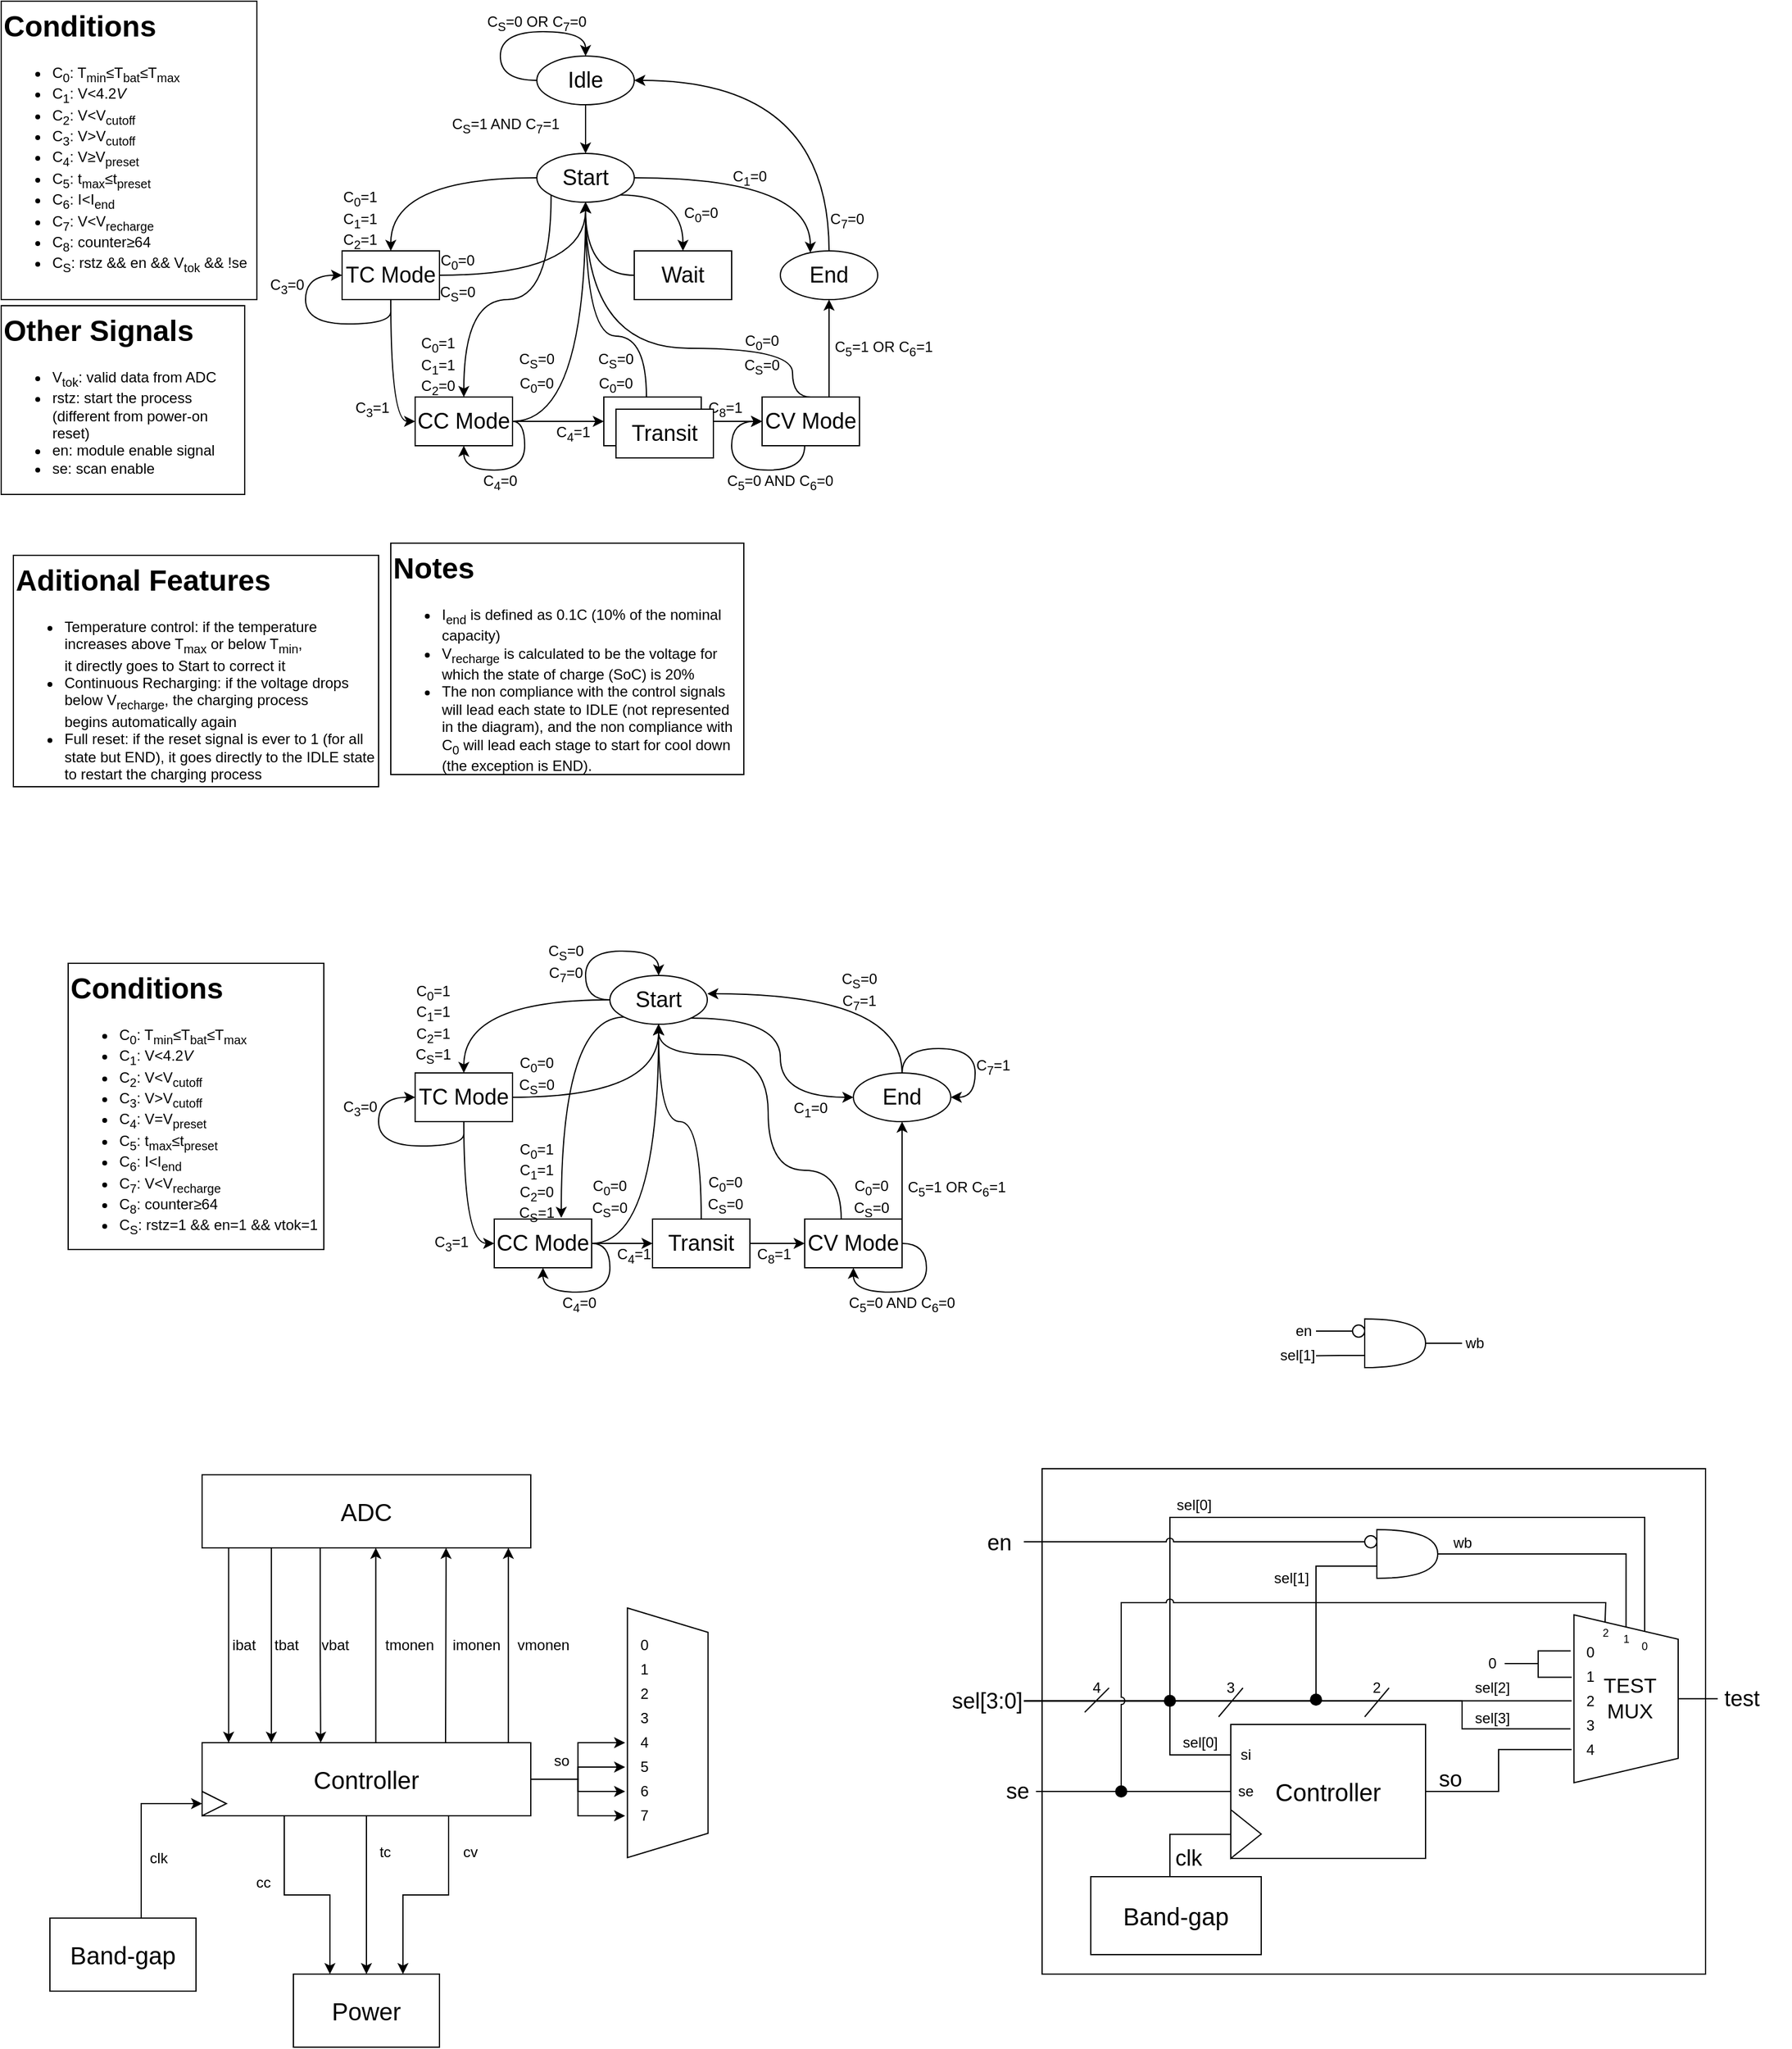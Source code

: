 <mxfile version="25.0.3">
  <diagram name="Page-1" id="hV8_vWimdpn24ltupnvK">
    <mxGraphModel dx="814" dy="520" grid="1" gridSize="10" guides="1" tooltips="1" connect="1" arrows="1" fold="1" page="1" pageScale="1" pageWidth="827" pageHeight="1169" math="0" shadow="0">
      <root>
        <mxCell id="0" />
        <mxCell id="1" parent="0" />
        <mxCell id="k_bRHL7sAouZ4x4brXIq-12" value="" style="rounded=0;whiteSpace=wrap;html=1;strokeColor=none;" vertex="1" parent="1">
          <mxGeometry x="1080" y="1227" width="190" height="60" as="geometry" />
        </mxCell>
        <mxCell id="FENF5lnJM81x7ZP91x9k-214" value="" style="rounded=0;whiteSpace=wrap;html=1;strokeColor=none;" parent="1" vertex="1">
          <mxGeometry x="810" y="1340" width="700" height="460" as="geometry" />
        </mxCell>
        <mxCell id="FENF5lnJM81x7ZP91x9k-212" value="" style="rounded=0;whiteSpace=wrap;html=1;" parent="1" vertex="1">
          <mxGeometry x="895" y="1360" width="545" height="415" as="geometry" />
        </mxCell>
        <mxCell id="FENF5lnJM81x7ZP91x9k-88" value="&lt;font style=&quot;font-size: 20px;&quot;&gt;ADC&lt;/font&gt;" style="rounded=0;whiteSpace=wrap;html=1;horizontal=1;points=[[0,0,0,0,0],[0,0.25,0,0,0],[0,0.5,0,0,0],[0,0.75,0,0,0],[0,1,0,0,0],[0.16,1,0,0,0],[0.25,0,0,0,0],[0.31,1,0,0,0],[0.43,1,0,0,0],[0.5,0,0,0,0],[0.58,1,0,0,0],[0.73,1,0,0,0],[0.75,0,0,0,0],[0.86,1,0,0,0],[1,0,0,0,0],[1,0.25,0,0,0],[1,0.5,0,0,0],[1,0.75,0,0,0],[1,1,0,0,0]];rotation=-180;" parent="1" vertex="1">
          <mxGeometry x="205" y="1585" width="270" height="60" as="geometry" />
        </mxCell>
        <mxCell id="FENF5lnJM81x7ZP91x9k-24" value="" style="rounded=0;whiteSpace=wrap;html=1;strokeColor=none;" parent="1" vertex="1">
          <mxGeometry x="80" y="920" width="800" height="315" as="geometry" />
        </mxCell>
        <mxCell id="Qa07ZEY8zx5-E_0PlGd2-5" style="edgeStyle=orthogonalEdgeStyle;rounded=0;orthogonalLoop=1;jettySize=auto;html=1;entryX=0.5;entryY=0;entryDx=0;entryDy=0;" parent="1" source="Qa07ZEY8zx5-E_0PlGd2-2" target="Qa07ZEY8zx5-E_0PlGd2-4" edge="1">
          <mxGeometry relative="1" as="geometry" />
        </mxCell>
        <mxCell id="R3Bvoctj_jdyim1rGo82-14" style="edgeStyle=orthogonalEdgeStyle;rounded=0;orthogonalLoop=1;jettySize=auto;html=1;entryX=0.5;entryY=0;entryDx=0;entryDy=0;curved=1;" parent="1" source="Qa07ZEY8zx5-E_0PlGd2-2" target="Qa07ZEY8zx5-E_0PlGd2-2" edge="1">
          <mxGeometry relative="1" as="geometry">
            <mxPoint x="470" y="180" as="targetPoint" />
            <Array as="points">
              <mxPoint x="450" y="220" />
              <mxPoint x="450" y="180" />
              <mxPoint x="520" y="180" />
            </Array>
          </mxGeometry>
        </mxCell>
        <mxCell id="Qa07ZEY8zx5-E_0PlGd2-2" value="&lt;font style=&quot;font-size: 18px;&quot;&gt;Idle&lt;/font&gt;" style="ellipse;whiteSpace=wrap;html=1;" parent="1" vertex="1">
          <mxGeometry x="480" y="200" width="80" height="40" as="geometry" />
        </mxCell>
        <mxCell id="Qa07ZEY8zx5-E_0PlGd2-3" value="&lt;h1 style=&quot;margin-top: 0px;&quot;&gt;Conditions&lt;/h1&gt;&lt;ul&gt;&lt;li&gt;C&lt;sub&gt;0&lt;/sub&gt;: T&lt;sub&gt;min&lt;/sub&gt;≤T&lt;sub&gt;bat&lt;/sub&gt;≤T&lt;sub&gt;max&lt;/sub&gt;&lt;/li&gt;&lt;li&gt;C&lt;sub&gt;1&lt;/sub&gt;: V&amp;lt;4.2&lt;i&gt;V&lt;/i&gt;&lt;/li&gt;&lt;li&gt;C&lt;sub&gt;2&lt;/sub&gt;: V&amp;lt;V&lt;sub&gt;cutoff&lt;/sub&gt;&lt;/li&gt;&lt;li&gt;C&lt;sub&gt;3&lt;/sub&gt;: V&amp;gt;V&lt;sub&gt;cutoff&lt;/sub&gt;&lt;/li&gt;&lt;li&gt;C&lt;sub&gt;4&lt;/sub&gt;: V&lt;font&gt;≥&lt;/font&gt;V&lt;sub&gt;preset&lt;/sub&gt;&lt;/li&gt;&lt;li&gt;C&lt;sub&gt;5&lt;/sub&gt;: t&lt;sub&gt;max&lt;/sub&gt;≤t&lt;sub&gt;preset&lt;/sub&gt;&lt;/li&gt;&lt;li&gt;C&lt;sub&gt;6&lt;/sub&gt;: I&amp;lt;I&lt;sub&gt;end&lt;/sub&gt;&lt;/li&gt;&lt;li&gt;C&lt;sub&gt;7&lt;/sub&gt;: V&amp;lt;V&lt;sub&gt;recharge&lt;/sub&gt;&lt;/li&gt;&lt;li&gt;C&lt;sub&gt;8&lt;/sub&gt;: counter&lt;font&gt;≥64&lt;/font&gt;&lt;/li&gt;&lt;li&gt;C&lt;sub&gt;S&lt;/sub&gt;: rstz &amp;amp;&amp;amp; en &amp;amp;&amp;amp; V&lt;sub&gt;tok&lt;/sub&gt; &amp;amp;&amp;amp; !se&lt;br&gt;&lt;/li&gt;&lt;/ul&gt;" style="text;html=1;whiteSpace=wrap;overflow=hidden;rounded=0;strokeColor=default;fillColor=default;" parent="1" vertex="1">
          <mxGeometry x="40" y="155" width="210" height="245" as="geometry" />
        </mxCell>
        <mxCell id="Qa07ZEY8zx5-E_0PlGd2-15" style="edgeStyle=orthogonalEdgeStyle;rounded=0;orthogonalLoop=1;jettySize=auto;html=1;exitX=1;exitY=1;exitDx=0;exitDy=0;entryX=0.5;entryY=0;entryDx=0;entryDy=0;curved=1;" parent="1" source="Qa07ZEY8zx5-E_0PlGd2-4" target="Qa07ZEY8zx5-E_0PlGd2-7" edge="1">
          <mxGeometry relative="1" as="geometry">
            <Array as="points">
              <mxPoint x="600" y="314" />
            </Array>
          </mxGeometry>
        </mxCell>
        <mxCell id="Qa07ZEY8zx5-E_0PlGd2-16" style="edgeStyle=orthogonalEdgeStyle;rounded=0;orthogonalLoop=1;jettySize=auto;html=1;entryX=0;entryY=0.5;entryDx=0;entryDy=0;startArrow=classic;startFill=1;endArrow=none;endFill=0;curved=1;" parent="1" source="Qa07ZEY8zx5-E_0PlGd2-4" target="Qa07ZEY8zx5-E_0PlGd2-7" edge="1">
          <mxGeometry relative="1" as="geometry" />
        </mxCell>
        <mxCell id="Qa07ZEY8zx5-E_0PlGd2-23" style="edgeStyle=orthogonalEdgeStyle;rounded=0;orthogonalLoop=1;jettySize=auto;html=1;exitX=0;exitY=1;exitDx=0;exitDy=0;curved=1;entryX=0.5;entryY=0;entryDx=0;entryDy=0;" parent="1" source="Qa07ZEY8zx5-E_0PlGd2-4" target="Qa07ZEY8zx5-E_0PlGd2-14" edge="1">
          <mxGeometry relative="1" as="geometry">
            <Array as="points">
              <mxPoint x="492" y="400" />
              <mxPoint x="420" y="400" />
            </Array>
            <mxPoint x="470" y="460" as="targetPoint" />
          </mxGeometry>
        </mxCell>
        <mxCell id="Qa07ZEY8zx5-E_0PlGd2-24" style="edgeStyle=orthogonalEdgeStyle;rounded=0;orthogonalLoop=1;jettySize=auto;html=1;entryX=0.5;entryY=0;entryDx=0;entryDy=0;curved=1;" parent="1" source="Qa07ZEY8zx5-E_0PlGd2-4" target="Qa07ZEY8zx5-E_0PlGd2-19" edge="1">
          <mxGeometry relative="1" as="geometry" />
        </mxCell>
        <mxCell id="Qa07ZEY8zx5-E_0PlGd2-4" value="&lt;font style=&quot;font-size: 18px;&quot;&gt;Start&lt;/font&gt;" style="ellipse;whiteSpace=wrap;html=1;" parent="1" vertex="1">
          <mxGeometry x="480" y="280" width="80" height="40" as="geometry" />
        </mxCell>
        <mxCell id="Qa07ZEY8zx5-E_0PlGd2-6" value="&lt;div&gt;C&lt;sub&gt;0&lt;/sub&gt;=1&lt;/div&gt;&lt;div&gt;C&lt;sub&gt;1&lt;/sub&gt;=1&lt;/div&gt;&lt;div&gt;C&lt;sub&gt;2&lt;/sub&gt;=1&lt;br&gt;&lt;/div&gt;" style="text;html=1;align=center;verticalAlign=middle;whiteSpace=wrap;rounded=0;" parent="1" vertex="1">
          <mxGeometry x="320" y="310" width="30" height="50" as="geometry" />
        </mxCell>
        <mxCell id="Qa07ZEY8zx5-E_0PlGd2-7" value="&lt;font style=&quot;font-size: 18px;&quot;&gt;Wait&lt;/font&gt;" style="whiteSpace=wrap;html=1;rounded=0;" parent="1" vertex="1">
          <mxGeometry x="560" y="360" width="80" height="40" as="geometry" />
        </mxCell>
        <mxCell id="Qa07ZEY8zx5-E_0PlGd2-26" style="edgeStyle=orthogonalEdgeStyle;rounded=0;orthogonalLoop=1;jettySize=auto;html=1;entryX=0;entryY=0.5;entryDx=0;entryDy=0;curved=1;" parent="1" source="Qa07ZEY8zx5-E_0PlGd2-14" target="FENF5lnJM81x7ZP91x9k-3" edge="1">
          <mxGeometry relative="1" as="geometry" />
        </mxCell>
        <mxCell id="R3Bvoctj_jdyim1rGo82-25" style="edgeStyle=orthogonalEdgeStyle;rounded=0;orthogonalLoop=1;jettySize=auto;html=1;entryX=0.5;entryY=1;entryDx=0;entryDy=0;curved=1;" parent="1" source="Qa07ZEY8zx5-E_0PlGd2-14" target="Qa07ZEY8zx5-E_0PlGd2-4" edge="1">
          <mxGeometry relative="1" as="geometry">
            <Array as="points">
              <mxPoint x="520" y="500" />
            </Array>
          </mxGeometry>
        </mxCell>
        <mxCell id="Qa07ZEY8zx5-E_0PlGd2-14" value="&lt;font style=&quot;font-size: 18px;&quot;&gt;CC Mode&lt;/font&gt;" style="whiteSpace=wrap;html=1;rounded=0;" parent="1" vertex="1">
          <mxGeometry x="380" y="480" width="80" height="40" as="geometry" />
        </mxCell>
        <mxCell id="7gil-hiqsTWwfiF-RkSV-2" style="edgeStyle=orthogonalEdgeStyle;rounded=0;orthogonalLoop=1;jettySize=auto;html=1;entryX=1;entryY=0.5;entryDx=0;entryDy=0;curved=1;" parent="1" source="Qa07ZEY8zx5-E_0PlGd2-17" target="Qa07ZEY8zx5-E_0PlGd2-2" edge="1">
          <mxGeometry relative="1" as="geometry">
            <Array as="points">
              <mxPoint x="720" y="220" />
            </Array>
          </mxGeometry>
        </mxCell>
        <mxCell id="Qa07ZEY8zx5-E_0PlGd2-17" value="&lt;font style=&quot;font-size: 18px;&quot;&gt;End&lt;/font&gt;" style="ellipse;whiteSpace=wrap;html=1;" parent="1" vertex="1">
          <mxGeometry x="680" y="360" width="80" height="40" as="geometry" />
        </mxCell>
        <mxCell id="Qa07ZEY8zx5-E_0PlGd2-25" style="edgeStyle=orthogonalEdgeStyle;rounded=0;orthogonalLoop=1;jettySize=auto;html=1;entryX=0;entryY=0.5;entryDx=0;entryDy=0;curved=1;" parent="1" source="Qa07ZEY8zx5-E_0PlGd2-19" target="Qa07ZEY8zx5-E_0PlGd2-14" edge="1">
          <mxGeometry relative="1" as="geometry">
            <Array as="points">
              <mxPoint x="360" y="500" />
            </Array>
          </mxGeometry>
        </mxCell>
        <mxCell id="R3Bvoctj_jdyim1rGo82-24" style="edgeStyle=orthogonalEdgeStyle;rounded=0;orthogonalLoop=1;jettySize=auto;html=1;entryX=0.5;entryY=1;entryDx=0;entryDy=0;curved=1;" parent="1" source="Qa07ZEY8zx5-E_0PlGd2-19" target="Qa07ZEY8zx5-E_0PlGd2-4" edge="1">
          <mxGeometry relative="1" as="geometry" />
        </mxCell>
        <mxCell id="Qa07ZEY8zx5-E_0PlGd2-19" value="&lt;font style=&quot;font-size: 18px;&quot;&gt;TC Mode&lt;/font&gt;" style="whiteSpace=wrap;html=1;rounded=0;" parent="1" vertex="1">
          <mxGeometry x="320" y="360" width="80" height="40" as="geometry" />
        </mxCell>
        <mxCell id="Qa07ZEY8zx5-E_0PlGd2-27" style="edgeStyle=orthogonalEdgeStyle;rounded=0;orthogonalLoop=1;jettySize=auto;html=1;curved=1;entryX=0.5;entryY=1;entryDx=0;entryDy=0;" parent="1" source="Qa07ZEY8zx5-E_0PlGd2-22" target="Qa07ZEY8zx5-E_0PlGd2-17" edge="1">
          <mxGeometry relative="1" as="geometry">
            <Array as="points">
              <mxPoint x="720" y="500" />
            </Array>
          </mxGeometry>
        </mxCell>
        <mxCell id="R3Bvoctj_jdyim1rGo82-28" style="edgeStyle=orthogonalEdgeStyle;rounded=0;orthogonalLoop=1;jettySize=auto;html=1;entryX=0.5;entryY=1;entryDx=0;entryDy=0;curved=1;exitX=0.5;exitY=0;exitDx=0;exitDy=0;" parent="1" source="Qa07ZEY8zx5-E_0PlGd2-22" target="Qa07ZEY8zx5-E_0PlGd2-4" edge="1">
          <mxGeometry relative="1" as="geometry">
            <Array as="points">
              <mxPoint x="690" y="440" />
              <mxPoint x="520" y="440" />
            </Array>
          </mxGeometry>
        </mxCell>
        <mxCell id="7gil-hiqsTWwfiF-RkSV-7" style="edgeStyle=orthogonalEdgeStyle;rounded=0;orthogonalLoop=1;jettySize=auto;html=1;curved=1;entryX=0;entryY=0.5;entryDx=0;entryDy=0;" parent="1" source="Qa07ZEY8zx5-E_0PlGd2-22" target="Qa07ZEY8zx5-E_0PlGd2-22" edge="1">
          <mxGeometry relative="1" as="geometry">
            <mxPoint x="660" y="500" as="targetPoint" />
            <Array as="points">
              <mxPoint x="700" y="540" />
              <mxPoint x="640" y="540" />
              <mxPoint x="640" y="500" />
            </Array>
          </mxGeometry>
        </mxCell>
        <mxCell id="Qa07ZEY8zx5-E_0PlGd2-22" value="&lt;font style=&quot;font-size: 18px;&quot;&gt;CV Mode&lt;/font&gt;" style="whiteSpace=wrap;html=1;rounded=0;" parent="1" vertex="1">
          <mxGeometry x="665" y="480" width="80" height="40" as="geometry" />
        </mxCell>
        <mxCell id="Qa07ZEY8zx5-E_0PlGd2-28" style="edgeStyle=orthogonalEdgeStyle;rounded=0;orthogonalLoop=1;jettySize=auto;html=1;entryX=0;entryY=0.5;entryDx=0;entryDy=0;curved=1;" parent="1" target="Qa07ZEY8zx5-E_0PlGd2-19" edge="1">
          <mxGeometry relative="1" as="geometry">
            <mxPoint x="360" y="410" as="sourcePoint" />
            <Array as="points">
              <mxPoint x="360" y="420" />
              <mxPoint x="290" y="420" />
              <mxPoint x="290" y="380" />
            </Array>
          </mxGeometry>
        </mxCell>
        <mxCell id="Qa07ZEY8zx5-E_0PlGd2-29" style="edgeStyle=orthogonalEdgeStyle;rounded=0;orthogonalLoop=1;jettySize=auto;html=1;curved=1;entryX=0.5;entryY=1;entryDx=0;entryDy=0;" parent="1" source="Qa07ZEY8zx5-E_0PlGd2-14" target="Qa07ZEY8zx5-E_0PlGd2-14" edge="1">
          <mxGeometry relative="1" as="geometry">
            <Array as="points">
              <mxPoint x="470" y="500" />
              <mxPoint x="470" y="540" />
              <mxPoint x="420" y="540" />
            </Array>
            <mxPoint x="470" y="520" as="targetPoint" />
          </mxGeometry>
        </mxCell>
        <mxCell id="Qa07ZEY8zx5-E_0PlGd2-30" value="&lt;div&gt;C&lt;sub&gt;0&lt;/sub&gt;=1&lt;/div&gt;&lt;div&gt;C&lt;sub&gt;1&lt;/sub&gt;=1&lt;/div&gt;&lt;div&gt;C&lt;sub&gt;2&lt;/sub&gt;=0&lt;br&gt;&lt;/div&gt;" style="text;html=1;align=center;verticalAlign=middle;whiteSpace=wrap;rounded=0;" parent="1" vertex="1">
          <mxGeometry x="384" y="430" width="30" height="50" as="geometry" />
        </mxCell>
        <mxCell id="Qa07ZEY8zx5-E_0PlGd2-31" value="&lt;div&gt;C&lt;sub&gt;0&lt;/sub&gt;=0&lt;/div&gt;" style="text;html=1;align=center;verticalAlign=middle;whiteSpace=wrap;rounded=0;" parent="1" vertex="1">
          <mxGeometry x="600" y="320" width="30" height="20" as="geometry" />
        </mxCell>
        <mxCell id="Qa07ZEY8zx5-E_0PlGd2-32" value="&lt;div&gt;C&lt;sub&gt;3&lt;/sub&gt;=0&lt;/div&gt;" style="text;html=1;align=center;verticalAlign=middle;whiteSpace=wrap;rounded=0;" parent="1" vertex="1">
          <mxGeometry x="260" y="378.5" width="30" height="20" as="geometry" />
        </mxCell>
        <mxCell id="Qa07ZEY8zx5-E_0PlGd2-33" value="&lt;div&gt;C&lt;sub&gt;3&lt;/sub&gt;=1&lt;/div&gt;" style="text;html=1;align=center;verticalAlign=middle;whiteSpace=wrap;rounded=0;" parent="1" vertex="1">
          <mxGeometry x="330" y="480" width="30" height="20" as="geometry" />
        </mxCell>
        <mxCell id="Qa07ZEY8zx5-E_0PlGd2-34" value="&lt;div&gt;C&lt;sub&gt;4&lt;/sub&gt;=0&lt;/div&gt;" style="text;html=1;align=center;verticalAlign=middle;whiteSpace=wrap;rounded=0;" parent="1" vertex="1">
          <mxGeometry x="435" y="540" width="30" height="20" as="geometry" />
        </mxCell>
        <mxCell id="Qa07ZEY8zx5-E_0PlGd2-35" value="&lt;div&gt;C&lt;sub&gt;4&lt;/sub&gt;=1&lt;/div&gt;" style="text;html=1;align=center;verticalAlign=middle;whiteSpace=wrap;rounded=0;" parent="1" vertex="1">
          <mxGeometry x="495" y="500" width="30" height="20" as="geometry" />
        </mxCell>
        <mxCell id="Qa07ZEY8zx5-E_0PlGd2-36" value="&lt;div&gt;C&lt;sub&gt;5&lt;/sub&gt;=0 AND C&lt;sub&gt;6&lt;/sub&gt;=0&lt;/div&gt;" style="text;html=1;align=center;verticalAlign=middle;whiteSpace=wrap;rounded=0;" parent="1" vertex="1">
          <mxGeometry x="630" y="540" width="100" height="20" as="geometry" />
        </mxCell>
        <mxCell id="R3Bvoctj_jdyim1rGo82-1" value="&lt;h1 style=&quot;margin-top: 0px;&quot;&gt;Other Signals&lt;br&gt;&lt;/h1&gt;&lt;ul&gt;&lt;li&gt;V&lt;sub&gt;tok&lt;/sub&gt;: valid data from ADC&lt;/li&gt;&lt;li&gt;rstz: start the process (different from power-on reset)&lt;/li&gt;&lt;li&gt;en: module enable signal&lt;/li&gt;&lt;li&gt;se: scan enable&lt;br&gt;&lt;/li&gt;&lt;/ul&gt;" style="text;html=1;whiteSpace=wrap;overflow=hidden;rounded=0;strokeColor=default;fillColor=default;" parent="1" vertex="1">
          <mxGeometry x="40" y="405" width="200" height="155" as="geometry" />
        </mxCell>
        <mxCell id="R3Bvoctj_jdyim1rGo82-3" value="C&lt;sub&gt;S&lt;/sub&gt;=1 AND C&lt;sub&gt;7&lt;/sub&gt;=1" style="text;html=1;align=center;verticalAlign=middle;whiteSpace=wrap;rounded=0;" parent="1" vertex="1">
          <mxGeometry x="390" y="242" width="129" height="30" as="geometry" />
        </mxCell>
        <mxCell id="R3Bvoctj_jdyim1rGo82-17" value="&lt;div&gt;C&lt;sub&gt;S&lt;/sub&gt;=0 OR C&lt;sub&gt;7&lt;/sub&gt;=0&lt;br&gt;&lt;/div&gt;" style="text;html=1;align=center;verticalAlign=middle;whiteSpace=wrap;rounded=0;" parent="1" vertex="1">
          <mxGeometry x="425" y="155" width="110" height="35" as="geometry" />
        </mxCell>
        <mxCell id="R3Bvoctj_jdyim1rGo82-26" value="&lt;div&gt;C&lt;sub&gt;0&lt;/sub&gt;=0&lt;/div&gt;" style="text;html=1;align=center;verticalAlign=middle;whiteSpace=wrap;rounded=0;" parent="1" vertex="1">
          <mxGeometry x="465" y="460" width="30" height="20" as="geometry" />
        </mxCell>
        <mxCell id="R3Bvoctj_jdyim1rGo82-27" value="&lt;div&gt;C&lt;sub&gt;0&lt;/sub&gt;=0&lt;/div&gt;" style="text;html=1;align=center;verticalAlign=middle;whiteSpace=wrap;rounded=0;" parent="1" vertex="1">
          <mxGeometry x="400" y="358.5" width="30" height="20" as="geometry" />
        </mxCell>
        <mxCell id="R3Bvoctj_jdyim1rGo82-30" value="&lt;div&gt;C&lt;sub&gt;0&lt;/sub&gt;=0&lt;/div&gt;" style="text;html=1;align=center;verticalAlign=middle;whiteSpace=wrap;rounded=0;" parent="1" vertex="1">
          <mxGeometry x="650" y="425" width="30" height="20" as="geometry" />
        </mxCell>
        <mxCell id="R3Bvoctj_jdyim1rGo82-33" value="&lt;h1 style=&quot;margin-top: 0px;&quot;&gt;Aditional Features&lt;/h1&gt;&lt;ul&gt;&lt;li&gt;&lt;div align=&quot;left&quot;&gt;Temperature control: if the temperature increases above T&lt;sub&gt;max&lt;/sub&gt; or below T&lt;sub&gt;min&lt;/sub&gt;,&amp;nbsp;&lt;/div&gt;&lt;div align=&quot;left&quot;&gt;it directly goes to Start to correct it&lt;/div&gt;&lt;/li&gt;&lt;li&gt;&lt;div align=&quot;left&quot;&gt;Continuous Recharging: if the voltage drops below V&lt;sub&gt;recharge&lt;/sub&gt;, the charging process&amp;nbsp;&lt;/div&gt;&lt;div align=&quot;left&quot;&gt;begins automatically again&lt;/div&gt;&lt;/li&gt;&lt;li&gt;Full reset: if the reset signal is ever to 1 (for all state but END), it goes directly to the IDLE state to restart the charging process&lt;/li&gt;&lt;/ul&gt;" style="text;html=1;whiteSpace=wrap;overflow=hidden;rounded=0;strokeColor=default;fillColor=default;" parent="1" vertex="1">
          <mxGeometry x="50" y="610" width="300" height="190" as="geometry" />
        </mxCell>
        <mxCell id="7gil-hiqsTWwfiF-RkSV-1" value="&lt;h1 style=&quot;margin-top: 0px;&quot;&gt;Notes&lt;/h1&gt;&lt;div&gt;&lt;ul&gt;&lt;li&gt;I&lt;sub&gt;end&lt;/sub&gt; is defined as 0.1C (10% of the nominal capacity)&lt;/li&gt;&lt;li&gt;V&lt;sub&gt;recharge&lt;/sub&gt; is calculated to be the voltage for which the state of charge (SoC) is 20%&lt;/li&gt;&lt;li&gt;The non compliance with the control signals will lead each state to IDLE (not represented in the diagram), and the non compliance with C&lt;sub&gt;0&lt;/sub&gt; will lead each stage to start for cool down (the exception is END). &lt;br&gt;&lt;/li&gt;&lt;/ul&gt;&lt;/div&gt;" style="text;html=1;whiteSpace=wrap;overflow=hidden;rounded=0;strokeColor=default;fillColor=default;" parent="1" vertex="1">
          <mxGeometry x="360" y="600" width="290" height="190" as="geometry" />
        </mxCell>
        <mxCell id="7gil-hiqsTWwfiF-RkSV-5" style="edgeStyle=orthogonalEdgeStyle;rounded=0;orthogonalLoop=1;jettySize=auto;html=1;entryX=0.308;entryY=0.038;entryDx=0;entryDy=0;entryPerimeter=0;curved=1;" parent="1" source="Qa07ZEY8zx5-E_0PlGd2-4" target="Qa07ZEY8zx5-E_0PlGd2-17" edge="1">
          <mxGeometry relative="1" as="geometry" />
        </mxCell>
        <mxCell id="7gil-hiqsTWwfiF-RkSV-6" value="&lt;div&gt;C&lt;sub&gt;1&lt;/sub&gt;=0&lt;/div&gt;" style="text;html=1;align=center;verticalAlign=middle;whiteSpace=wrap;rounded=0;" parent="1" vertex="1">
          <mxGeometry x="640" y="290" width="30" height="20" as="geometry" />
        </mxCell>
        <mxCell id="7gil-hiqsTWwfiF-RkSV-10" value="&lt;div&gt;C&lt;sub&gt;5&lt;/sub&gt;=1 OR C&lt;sub&gt;6&lt;/sub&gt;=1&lt;/div&gt;" style="text;html=1;align=center;verticalAlign=middle;whiteSpace=wrap;rounded=0;" parent="1" vertex="1">
          <mxGeometry x="720" y="430" width="90" height="20" as="geometry" />
        </mxCell>
        <mxCell id="OYRed6BsWh4tqV8TMah2-6" style="edgeStyle=orthogonalEdgeStyle;rounded=0;orthogonalLoop=1;jettySize=auto;html=1;exitX=0;exitY=1;exitDx=0;exitDy=0;curved=1;entryX=0.688;entryY=-0.025;entryDx=0;entryDy=0;entryPerimeter=0;" parent="1" source="OYRed6BsWh4tqV8TMah2-8" target="OYRed6BsWh4tqV8TMah2-13" edge="1">
          <mxGeometry relative="1" as="geometry">
            <Array as="points">
              <mxPoint x="500" y="989" />
            </Array>
            <mxPoint x="500" y="1150" as="targetPoint" />
          </mxGeometry>
        </mxCell>
        <mxCell id="OYRed6BsWh4tqV8TMah2-7" style="edgeStyle=orthogonalEdgeStyle;rounded=0;orthogonalLoop=1;jettySize=auto;html=1;entryX=0.5;entryY=0;entryDx=0;entryDy=0;curved=1;" parent="1" source="OYRed6BsWh4tqV8TMah2-8" target="OYRed6BsWh4tqV8TMah2-18" edge="1">
          <mxGeometry relative="1" as="geometry" />
        </mxCell>
        <mxCell id="OYRed6BsWh4tqV8TMah2-8" value="&lt;font style=&quot;font-size: 18px;&quot;&gt;Start&lt;/font&gt;" style="ellipse;whiteSpace=wrap;html=1;" parent="1" vertex="1">
          <mxGeometry x="540" y="955" width="80" height="40" as="geometry" />
        </mxCell>
        <mxCell id="OYRed6BsWh4tqV8TMah2-9" value="&lt;div&gt;C&lt;sub&gt;0&lt;/sub&gt;=1&lt;/div&gt;&lt;div&gt;C&lt;sub&gt;1&lt;/sub&gt;=1&lt;/div&gt;&lt;div&gt;C&lt;sub&gt;2&lt;/sub&gt;=1&lt;br&gt;&lt;/div&gt;&lt;div&gt;C&lt;sub&gt;S&lt;/sub&gt;=1&lt;/div&gt;" style="text;html=1;align=center;verticalAlign=middle;whiteSpace=wrap;rounded=0;" parent="1" vertex="1">
          <mxGeometry x="380" y="960" width="30" height="70" as="geometry" />
        </mxCell>
        <mxCell id="OYRed6BsWh4tqV8TMah2-11" style="edgeStyle=orthogonalEdgeStyle;rounded=0;orthogonalLoop=1;jettySize=auto;html=1;entryX=0;entryY=0.5;entryDx=0;entryDy=0;" parent="1" source="OYRed6BsWh4tqV8TMah2-13" target="FENF5lnJM81x7ZP91x9k-18" edge="1">
          <mxGeometry relative="1" as="geometry">
            <mxPoint x="600" y="1175" as="targetPoint" />
          </mxGeometry>
        </mxCell>
        <mxCell id="OYRed6BsWh4tqV8TMah2-12" style="edgeStyle=orthogonalEdgeStyle;rounded=0;orthogonalLoop=1;jettySize=auto;html=1;entryX=0.5;entryY=1;entryDx=0;entryDy=0;curved=1;" parent="1" source="OYRed6BsWh4tqV8TMah2-13" target="OYRed6BsWh4tqV8TMah2-8" edge="1">
          <mxGeometry relative="1" as="geometry">
            <Array as="points">
              <mxPoint x="580" y="1175" />
            </Array>
          </mxGeometry>
        </mxCell>
        <mxCell id="OYRed6BsWh4tqV8TMah2-13" value="&lt;font style=&quot;font-size: 18px;&quot;&gt;CC Mode&lt;/font&gt;" style="whiteSpace=wrap;html=1;rounded=0;" parent="1" vertex="1">
          <mxGeometry x="445" y="1155" width="80" height="40" as="geometry" />
        </mxCell>
        <mxCell id="OYRed6BsWh4tqV8TMah2-14" style="edgeStyle=orthogonalEdgeStyle;rounded=0;orthogonalLoop=1;jettySize=auto;html=1;curved=1;" parent="1" source="OYRed6BsWh4tqV8TMah2-15" edge="1">
          <mxGeometry relative="1" as="geometry">
            <Array as="points">
              <mxPoint x="780" y="970" />
              <mxPoint x="620" y="970" />
            </Array>
            <mxPoint x="620" y="970" as="targetPoint" />
          </mxGeometry>
        </mxCell>
        <mxCell id="OYRed6BsWh4tqV8TMah2-15" value="&lt;font style=&quot;font-size: 18px;&quot;&gt;End&lt;/font&gt;" style="ellipse;whiteSpace=wrap;html=1;" parent="1" vertex="1">
          <mxGeometry x="740" y="1035" width="80" height="40" as="geometry" />
        </mxCell>
        <mxCell id="OYRed6BsWh4tqV8TMah2-16" style="edgeStyle=orthogonalEdgeStyle;rounded=0;orthogonalLoop=1;jettySize=auto;html=1;entryX=0;entryY=0.5;entryDx=0;entryDy=0;curved=1;" parent="1" source="OYRed6BsWh4tqV8TMah2-18" target="OYRed6BsWh4tqV8TMah2-13" edge="1">
          <mxGeometry relative="1" as="geometry">
            <Array as="points">
              <mxPoint x="420" y="1175" />
            </Array>
          </mxGeometry>
        </mxCell>
        <mxCell id="OYRed6BsWh4tqV8TMah2-17" style="edgeStyle=orthogonalEdgeStyle;rounded=0;orthogonalLoop=1;jettySize=auto;html=1;entryX=0.5;entryY=1;entryDx=0;entryDy=0;curved=1;" parent="1" source="OYRed6BsWh4tqV8TMah2-18" target="OYRed6BsWh4tqV8TMah2-8" edge="1">
          <mxGeometry relative="1" as="geometry" />
        </mxCell>
        <mxCell id="OYRed6BsWh4tqV8TMah2-18" value="&lt;font style=&quot;font-size: 18px;&quot;&gt;TC Mode&lt;/font&gt;" style="whiteSpace=wrap;html=1;rounded=0;" parent="1" vertex="1">
          <mxGeometry x="380" y="1035" width="80" height="40" as="geometry" />
        </mxCell>
        <mxCell id="OYRed6BsWh4tqV8TMah2-19" style="edgeStyle=orthogonalEdgeStyle;rounded=0;orthogonalLoop=1;jettySize=auto;html=1;curved=1;entryX=0.5;entryY=1;entryDx=0;entryDy=0;" parent="1" source="OYRed6BsWh4tqV8TMah2-22" target="OYRed6BsWh4tqV8TMah2-15" edge="1">
          <mxGeometry relative="1" as="geometry">
            <Array as="points">
              <mxPoint x="780" y="1175" />
            </Array>
          </mxGeometry>
        </mxCell>
        <mxCell id="OYRed6BsWh4tqV8TMah2-20" style="edgeStyle=orthogonalEdgeStyle;rounded=0;orthogonalLoop=1;jettySize=auto;html=1;entryX=0.5;entryY=1;entryDx=0;entryDy=0;curved=1;" parent="1" source="OYRed6BsWh4tqV8TMah2-22" target="OYRed6BsWh4tqV8TMah2-8" edge="1">
          <mxGeometry relative="1" as="geometry">
            <Array as="points">
              <mxPoint x="730" y="1115" />
              <mxPoint x="670" y="1115" />
              <mxPoint x="670" y="1020" />
              <mxPoint x="580" y="1020" />
            </Array>
          </mxGeometry>
        </mxCell>
        <mxCell id="OYRed6BsWh4tqV8TMah2-21" style="edgeStyle=orthogonalEdgeStyle;rounded=0;orthogonalLoop=1;jettySize=auto;html=1;entryX=0.5;entryY=1;entryDx=0;entryDy=0;curved=1;" parent="1" source="OYRed6BsWh4tqV8TMah2-22" target="OYRed6BsWh4tqV8TMah2-22" edge="1">
          <mxGeometry relative="1" as="geometry">
            <mxPoint x="760" y="1245" as="targetPoint" />
            <Array as="points">
              <mxPoint x="800" y="1175" />
              <mxPoint x="800" y="1215" />
              <mxPoint x="740" y="1215" />
            </Array>
          </mxGeometry>
        </mxCell>
        <mxCell id="OYRed6BsWh4tqV8TMah2-22" value="&lt;font style=&quot;font-size: 18px;&quot;&gt;CV Mode&lt;/font&gt;" style="whiteSpace=wrap;html=1;rounded=0;" parent="1" vertex="1">
          <mxGeometry x="700" y="1155" width="80" height="40" as="geometry" />
        </mxCell>
        <mxCell id="OYRed6BsWh4tqV8TMah2-23" style="edgeStyle=orthogonalEdgeStyle;rounded=0;orthogonalLoop=1;jettySize=auto;html=1;entryX=0;entryY=0.5;entryDx=0;entryDy=0;curved=1;" parent="1" target="OYRed6BsWh4tqV8TMah2-18" edge="1">
          <mxGeometry relative="1" as="geometry">
            <mxPoint x="420" y="1085" as="sourcePoint" />
            <Array as="points">
              <mxPoint x="420" y="1095" />
              <mxPoint x="350" y="1095" />
              <mxPoint x="350" y="1055" />
            </Array>
          </mxGeometry>
        </mxCell>
        <mxCell id="OYRed6BsWh4tqV8TMah2-24" style="edgeStyle=orthogonalEdgeStyle;rounded=0;orthogonalLoop=1;jettySize=auto;html=1;curved=1;" parent="1" source="OYRed6BsWh4tqV8TMah2-13" target="OYRed6BsWh4tqV8TMah2-13" edge="1">
          <mxGeometry relative="1" as="geometry">
            <Array as="points">
              <mxPoint x="540" y="1175" />
              <mxPoint x="540" y="1215" />
              <mxPoint x="485" y="1215" />
            </Array>
            <mxPoint x="530" y="1200" as="targetPoint" />
          </mxGeometry>
        </mxCell>
        <mxCell id="OYRed6BsWh4tqV8TMah2-25" value="&lt;div&gt;C&lt;sub&gt;0&lt;/sub&gt;=1&lt;/div&gt;&lt;div&gt;C&lt;sub&gt;1&lt;/sub&gt;=1&lt;/div&gt;&lt;div&gt;C&lt;sub&gt;2&lt;/sub&gt;=0&lt;/div&gt;&lt;div&gt;&lt;div&gt;C&lt;sub&gt;S&lt;/sub&gt;=1&lt;/div&gt;&lt;/div&gt;" style="text;html=1;align=center;verticalAlign=middle;whiteSpace=wrap;rounded=0;" parent="1" vertex="1">
          <mxGeometry x="465" y="1095" width="30" height="60" as="geometry" />
        </mxCell>
        <mxCell id="OYRed6BsWh4tqV8TMah2-27" value="&lt;div&gt;C&lt;sub&gt;3&lt;/sub&gt;=0&lt;/div&gt;" style="text;html=1;align=center;verticalAlign=middle;whiteSpace=wrap;rounded=0;" parent="1" vertex="1">
          <mxGeometry x="320" y="1053.5" width="30" height="20" as="geometry" />
        </mxCell>
        <mxCell id="OYRed6BsWh4tqV8TMah2-28" value="&lt;div&gt;C&lt;sub&gt;3&lt;/sub&gt;=1&lt;/div&gt;" style="text;html=1;align=center;verticalAlign=middle;whiteSpace=wrap;rounded=0;" parent="1" vertex="1">
          <mxGeometry x="395" y="1165" width="30" height="20" as="geometry" />
        </mxCell>
        <mxCell id="OYRed6BsWh4tqV8TMah2-29" value="&lt;div&gt;C&lt;sub&gt;4&lt;/sub&gt;=0&lt;/div&gt;" style="text;html=1;align=center;verticalAlign=middle;whiteSpace=wrap;rounded=0;" parent="1" vertex="1">
          <mxGeometry x="500" y="1215" width="30" height="20" as="geometry" />
        </mxCell>
        <mxCell id="OYRed6BsWh4tqV8TMah2-30" value="&lt;div&gt;C&lt;sub&gt;4&lt;/sub&gt;=1&lt;/div&gt;" style="text;html=1;align=center;verticalAlign=middle;whiteSpace=wrap;rounded=0;" parent="1" vertex="1">
          <mxGeometry x="545" y="1175" width="30" height="20" as="geometry" />
        </mxCell>
        <mxCell id="OYRed6BsWh4tqV8TMah2-31" value="&lt;div&gt;C&lt;sub&gt;5&lt;/sub&gt;=0 AND C&lt;sub&gt;6&lt;/sub&gt;=0&lt;/div&gt;" style="text;html=1;align=center;verticalAlign=middle;whiteSpace=wrap;rounded=0;" parent="1" vertex="1">
          <mxGeometry x="730" y="1215" width="100" height="20" as="geometry" />
        </mxCell>
        <mxCell id="OYRed6BsWh4tqV8TMah2-34" value="&lt;div&gt;C&lt;sub&gt;0&lt;/sub&gt;=0&lt;/div&gt;&lt;div&gt;C&lt;sub&gt;S&lt;/sub&gt;=0&lt;/div&gt;" style="text;html=1;align=center;verticalAlign=middle;whiteSpace=wrap;rounded=0;" parent="1" vertex="1">
          <mxGeometry x="525" y="1122.5" width="30" height="30" as="geometry" />
        </mxCell>
        <mxCell id="OYRed6BsWh4tqV8TMah2-35" value="&lt;div&gt;C&lt;sub&gt;0&lt;/sub&gt;=0&lt;/div&gt;&lt;div&gt;&lt;div&gt;C&lt;sub&gt;S&lt;/sub&gt;=0&lt;/div&gt;&lt;/div&gt;" style="text;html=1;align=center;verticalAlign=middle;whiteSpace=wrap;rounded=0;" parent="1" vertex="1">
          <mxGeometry x="465" y="1020" width="30" height="33.5" as="geometry" />
        </mxCell>
        <mxCell id="OYRed6BsWh4tqV8TMah2-36" value="&lt;div&gt;C&lt;sub&gt;0&lt;/sub&gt;=0&lt;/div&gt;&lt;div&gt;C&lt;sub&gt;S&lt;/sub&gt;=0&lt;/div&gt;" style="text;html=1;align=center;verticalAlign=middle;whiteSpace=wrap;rounded=0;" parent="1" vertex="1">
          <mxGeometry x="740" y="1120" width="30" height="35" as="geometry" />
        </mxCell>
        <mxCell id="OYRed6BsWh4tqV8TMah2-37" style="edgeStyle=orthogonalEdgeStyle;rounded=0;orthogonalLoop=1;jettySize=auto;html=1;entryX=0;entryY=0.5;entryDx=0;entryDy=0;curved=1;" parent="1" source="OYRed6BsWh4tqV8TMah2-8" target="OYRed6BsWh4tqV8TMah2-15" edge="1">
          <mxGeometry relative="1" as="geometry">
            <Array as="points">
              <mxPoint x="680" y="990" />
              <mxPoint x="680" y="1055" />
            </Array>
          </mxGeometry>
        </mxCell>
        <mxCell id="OYRed6BsWh4tqV8TMah2-38" value="&lt;div&gt;C&lt;sub&gt;1&lt;/sub&gt;=0&lt;/div&gt;" style="text;html=1;align=center;verticalAlign=middle;whiteSpace=wrap;rounded=0;" parent="1" vertex="1">
          <mxGeometry x="690" y="1055" width="30" height="20" as="geometry" />
        </mxCell>
        <mxCell id="OYRed6BsWh4tqV8TMah2-39" value="&lt;div&gt;C&lt;sub&gt;5&lt;/sub&gt;=1 OR C&lt;sub&gt;6&lt;/sub&gt;=1&lt;/div&gt;" style="text;html=1;align=center;verticalAlign=middle;whiteSpace=wrap;rounded=0;" parent="1" vertex="1">
          <mxGeometry x="780" y="1120" width="90" height="20" as="geometry" />
        </mxCell>
        <mxCell id="OYRed6BsWh4tqV8TMah2-40" value="&lt;h1 style=&quot;margin-top: 0px;&quot;&gt;Conditions&lt;/h1&gt;&lt;ul&gt;&lt;li&gt;C&lt;sub&gt;0&lt;/sub&gt;: T&lt;sub&gt;min&lt;/sub&gt;≤T&lt;sub&gt;bat&lt;/sub&gt;≤T&lt;sub&gt;max&lt;/sub&gt;&lt;/li&gt;&lt;li&gt;C&lt;sub&gt;1&lt;/sub&gt;: V&amp;lt;4.2&lt;i&gt;V&lt;/i&gt;&lt;/li&gt;&lt;li&gt;C&lt;sub&gt;2&lt;/sub&gt;: V&amp;lt;V&lt;sub&gt;cutoff&lt;/sub&gt;&lt;/li&gt;&lt;li&gt;C&lt;sub&gt;3&lt;/sub&gt;: V&amp;gt;V&lt;sub&gt;cutoff&lt;/sub&gt;&lt;/li&gt;&lt;li&gt;C&lt;sub&gt;4&lt;/sub&gt;: V=V&lt;sub&gt;preset&lt;/sub&gt;&lt;/li&gt;&lt;li&gt;C&lt;sub&gt;5&lt;/sub&gt;: t&lt;sub&gt;max&lt;/sub&gt;≤t&lt;sub&gt;preset&lt;/sub&gt;&lt;/li&gt;&lt;li&gt;C&lt;sub&gt;6&lt;/sub&gt;: I&amp;lt;I&lt;sub&gt;end&lt;/sub&gt;&lt;/li&gt;&lt;li&gt;C&lt;sub&gt;7&lt;/sub&gt;: V&amp;lt;V&lt;sub&gt;recharge&lt;/sub&gt;&lt;/li&gt;&lt;li&gt;C&lt;sub&gt;8&lt;/sub&gt;: counter&lt;font&gt;≥64&lt;/font&gt;&lt;/li&gt;&lt;li&gt;C&lt;sub&gt;S&lt;/sub&gt;: rstz=1 &amp;amp;&amp;amp; en=1 &amp;amp;&amp;amp; vtok=1&lt;br&gt;&lt;/li&gt;&lt;/ul&gt;" style="text;html=1;whiteSpace=wrap;overflow=hidden;rounded=0;strokeColor=default;fillColor=default;" parent="1" vertex="1">
          <mxGeometry x="95" y="945" width="210" height="235" as="geometry" />
        </mxCell>
        <mxCell id="OYRed6BsWh4tqV8TMah2-44" value="&lt;div&gt;&lt;div&gt;C&lt;sub&gt;S&lt;/sub&gt;=0&lt;/div&gt;&lt;/div&gt;&lt;div&gt;C&lt;sub&gt;7&lt;/sub&gt;=1&lt;/div&gt;" style="text;html=1;align=center;verticalAlign=middle;whiteSpace=wrap;rounded=0;" parent="1" vertex="1">
          <mxGeometry x="730" y="950" width="30" height="35" as="geometry" />
        </mxCell>
        <mxCell id="OYRed6BsWh4tqV8TMah2-49" style="edgeStyle=orthogonalEdgeStyle;rounded=0;orthogonalLoop=1;jettySize=auto;html=1;entryX=0;entryY=0.5;entryDx=0;entryDy=0;curved=1;endArrow=none;endFill=0;startArrow=classic;startFill=1;" parent="1" source="OYRed6BsWh4tqV8TMah2-8" target="OYRed6BsWh4tqV8TMah2-8" edge="1">
          <mxGeometry relative="1" as="geometry">
            <Array as="points">
              <mxPoint x="580" y="935" />
              <mxPoint x="520" y="935" />
              <mxPoint x="520" y="975" />
            </Array>
          </mxGeometry>
        </mxCell>
        <mxCell id="OYRed6BsWh4tqV8TMah2-50" value="&lt;div&gt;C&lt;sub&gt;S&lt;/sub&gt;=0&lt;/div&gt;&lt;div&gt;C&lt;sub&gt;7&lt;/sub&gt;=0&lt;/div&gt;" style="text;html=1;align=center;verticalAlign=middle;whiteSpace=wrap;rounded=0;" parent="1" vertex="1">
          <mxGeometry x="489" y="930" width="30" height="30" as="geometry" />
        </mxCell>
        <mxCell id="OYRed6BsWh4tqV8TMah2-51" style="edgeStyle=orthogonalEdgeStyle;rounded=0;orthogonalLoop=1;jettySize=auto;html=1;entryX=1;entryY=0.5;entryDx=0;entryDy=0;curved=1;" parent="1" source="OYRed6BsWh4tqV8TMah2-15" target="OYRed6BsWh4tqV8TMah2-15" edge="1">
          <mxGeometry relative="1" as="geometry">
            <Array as="points">
              <mxPoint x="780" y="1015" />
              <mxPoint x="840" y="1015" />
              <mxPoint x="840" y="1055" />
            </Array>
          </mxGeometry>
        </mxCell>
        <mxCell id="OYRed6BsWh4tqV8TMah2-52" value="&lt;div&gt;C&lt;sub&gt;7&lt;/sub&gt;=1&lt;/div&gt;" style="text;html=1;align=center;verticalAlign=middle;whiteSpace=wrap;rounded=0;" parent="1" vertex="1">
          <mxGeometry x="840" y="1020" width="30" height="20" as="geometry" />
        </mxCell>
        <mxCell id="FENF5lnJM81x7ZP91x9k-1" value="&lt;div&gt;C&lt;sub&gt;S&lt;/sub&gt;=0&lt;/div&gt;" style="text;html=1;align=center;verticalAlign=middle;whiteSpace=wrap;rounded=0;" parent="1" vertex="1">
          <mxGeometry x="400" y="385" width="30" height="20" as="geometry" />
        </mxCell>
        <mxCell id="FENF5lnJM81x7ZP91x9k-7" style="edgeStyle=orthogonalEdgeStyle;rounded=0;orthogonalLoop=1;jettySize=auto;html=1;entryX=0.5;entryY=1;entryDx=0;entryDy=0;curved=1;" parent="1" source="FENF5lnJM81x7ZP91x9k-3" target="Qa07ZEY8zx5-E_0PlGd2-4" edge="1">
          <mxGeometry relative="1" as="geometry">
            <Array as="points">
              <mxPoint x="570" y="430" />
              <mxPoint x="520" y="430" />
            </Array>
          </mxGeometry>
        </mxCell>
        <mxCell id="FENF5lnJM81x7ZP91x9k-10" style="edgeStyle=orthogonalEdgeStyle;rounded=0;orthogonalLoop=1;jettySize=auto;html=1;entryX=0;entryY=0.5;entryDx=0;entryDy=0;" parent="1" source="FENF5lnJM81x7ZP91x9k-3" target="Qa07ZEY8zx5-E_0PlGd2-22" edge="1">
          <mxGeometry relative="1" as="geometry" />
        </mxCell>
        <mxCell id="FENF5lnJM81x7ZP91x9k-3" value="&lt;font style=&quot;font-size: 18px;&quot;&gt;Transit&lt;/font&gt;" style="whiteSpace=wrap;html=1;rounded=0;" parent="1" vertex="1">
          <mxGeometry x="535" y="480" width="80" height="40" as="geometry" />
        </mxCell>
        <mxCell id="FENF5lnJM81x7ZP91x9k-6" value="&lt;div&gt;C&lt;sub&gt;S&lt;/sub&gt;=0&lt;/div&gt;" style="text;html=1;align=center;verticalAlign=middle;whiteSpace=wrap;rounded=0;" parent="1" vertex="1">
          <mxGeometry x="465" y="440" width="30" height="20" as="geometry" />
        </mxCell>
        <mxCell id="FENF5lnJM81x7ZP91x9k-8" value="&lt;div&gt;C&lt;sub&gt;S&lt;/sub&gt;=0&lt;/div&gt;" style="text;html=1;align=center;verticalAlign=middle;whiteSpace=wrap;rounded=0;" parent="1" vertex="1">
          <mxGeometry x="530" y="440" width="30" height="20" as="geometry" />
        </mxCell>
        <mxCell id="FENF5lnJM81x7ZP91x9k-9" value="&lt;div&gt;C&lt;sub&gt;0&lt;/sub&gt;=0&lt;/div&gt;" style="text;html=1;align=center;verticalAlign=middle;whiteSpace=wrap;rounded=0;" parent="1" vertex="1">
          <mxGeometry x="530" y="460" width="30" height="20" as="geometry" />
        </mxCell>
        <mxCell id="FENF5lnJM81x7ZP91x9k-12" value="&lt;div&gt;C&lt;sub&gt;8&lt;/sub&gt;=1&lt;/div&gt;" style="text;html=1;align=center;verticalAlign=middle;whiteSpace=wrap;rounded=0;" parent="1" vertex="1">
          <mxGeometry x="620" y="480" width="30" height="20" as="geometry" />
        </mxCell>
        <mxCell id="FENF5lnJM81x7ZP91x9k-13" value="&lt;div&gt;C&lt;sub&gt;S&lt;/sub&gt;=0&lt;/div&gt;" style="text;html=1;align=center;verticalAlign=middle;whiteSpace=wrap;rounded=0;" parent="1" vertex="1">
          <mxGeometry x="650" y="445" width="30" height="20" as="geometry" />
        </mxCell>
        <mxCell id="FENF5lnJM81x7ZP91x9k-14" value="&lt;div&gt;C&lt;sub&gt;7&lt;/sub&gt;=0&lt;/div&gt;" style="text;html=1;align=center;verticalAlign=middle;whiteSpace=wrap;rounded=0;" parent="1" vertex="1">
          <mxGeometry x="720" y="325" width="30" height="20" as="geometry" />
        </mxCell>
        <mxCell id="FENF5lnJM81x7ZP91x9k-15" value="&lt;font style=&quot;font-size: 18px;&quot;&gt;Transit&lt;/font&gt;" style="whiteSpace=wrap;html=1;rounded=0;" parent="1" vertex="1">
          <mxGeometry x="545" y="490" width="80" height="40" as="geometry" />
        </mxCell>
        <mxCell id="FENF5lnJM81x7ZP91x9k-20" style="edgeStyle=orthogonalEdgeStyle;rounded=0;orthogonalLoop=1;jettySize=auto;html=1;entryX=0;entryY=0.5;entryDx=0;entryDy=0;" parent="1" source="FENF5lnJM81x7ZP91x9k-18" target="OYRed6BsWh4tqV8TMah2-22" edge="1">
          <mxGeometry relative="1" as="geometry" />
        </mxCell>
        <mxCell id="FENF5lnJM81x7ZP91x9k-22" style="edgeStyle=orthogonalEdgeStyle;rounded=0;orthogonalLoop=1;jettySize=auto;html=1;entryX=0.5;entryY=1;entryDx=0;entryDy=0;curved=1;" parent="1" source="FENF5lnJM81x7ZP91x9k-18" target="OYRed6BsWh4tqV8TMah2-8" edge="1">
          <mxGeometry relative="1" as="geometry" />
        </mxCell>
        <mxCell id="FENF5lnJM81x7ZP91x9k-18" value="&lt;font style=&quot;font-size: 18px;&quot;&gt;Transit&lt;/font&gt;" style="whiteSpace=wrap;html=1;rounded=0;" parent="1" vertex="1">
          <mxGeometry x="575" y="1155" width="80" height="40" as="geometry" />
        </mxCell>
        <mxCell id="FENF5lnJM81x7ZP91x9k-21" value="&lt;div&gt;C&lt;sub&gt;8&lt;/sub&gt;=1&lt;/div&gt;" style="text;html=1;align=center;verticalAlign=middle;whiteSpace=wrap;rounded=0;" parent="1" vertex="1">
          <mxGeometry x="660" y="1175" width="30" height="20" as="geometry" />
        </mxCell>
        <mxCell id="FENF5lnJM81x7ZP91x9k-23" value="&lt;div&gt;C&lt;sub&gt;0&lt;/sub&gt;=0&lt;/div&gt;&lt;div&gt;C&lt;sub&gt;S&lt;/sub&gt;=0&lt;/div&gt;" style="text;html=1;align=center;verticalAlign=middle;whiteSpace=wrap;rounded=0;" parent="1" vertex="1">
          <mxGeometry x="620" y="1120" width="30" height="30" as="geometry" />
        </mxCell>
        <mxCell id="FENF5lnJM81x7ZP91x9k-43" style="edgeStyle=orthogonalEdgeStyle;rounded=0;orthogonalLoop=1;jettySize=auto;html=1;" parent="1" source="FENF5lnJM81x7ZP91x9k-25" target="FENF5lnJM81x7ZP91x9k-35" edge="1">
          <mxGeometry relative="1" as="geometry" />
        </mxCell>
        <mxCell id="FENF5lnJM81x7ZP91x9k-44" style="edgeStyle=orthogonalEdgeStyle;rounded=0;orthogonalLoop=1;jettySize=auto;html=1;" parent="1" source="FENF5lnJM81x7ZP91x9k-25" target="FENF5lnJM81x7ZP91x9k-36" edge="1">
          <mxGeometry relative="1" as="geometry" />
        </mxCell>
        <mxCell id="FENF5lnJM81x7ZP91x9k-45" style="edgeStyle=orthogonalEdgeStyle;rounded=0;orthogonalLoop=1;jettySize=auto;html=1;" parent="1" source="FENF5lnJM81x7ZP91x9k-25" target="FENF5lnJM81x7ZP91x9k-37" edge="1">
          <mxGeometry relative="1" as="geometry" />
        </mxCell>
        <mxCell id="FENF5lnJM81x7ZP91x9k-46" style="edgeStyle=orthogonalEdgeStyle;rounded=0;orthogonalLoop=1;jettySize=auto;html=1;" parent="1" source="FENF5lnJM81x7ZP91x9k-25" target="FENF5lnJM81x7ZP91x9k-38" edge="1">
          <mxGeometry relative="1" as="geometry" />
        </mxCell>
        <mxCell id="FENF5lnJM81x7ZP91x9k-66" style="edgeStyle=orthogonalEdgeStyle;rounded=0;orthogonalLoop=1;jettySize=auto;html=1;exitX=0.25;exitY=1;exitDx=0;exitDy=0;entryX=0.25;entryY=0;entryDx=0;entryDy=0;" parent="1" source="FENF5lnJM81x7ZP91x9k-25" target="FENF5lnJM81x7ZP91x9k-26" edge="1">
          <mxGeometry relative="1" as="geometry" />
        </mxCell>
        <mxCell id="FENF5lnJM81x7ZP91x9k-67" style="edgeStyle=orthogonalEdgeStyle;rounded=0;orthogonalLoop=1;jettySize=auto;html=1;entryX=0.5;entryY=0;entryDx=0;entryDy=0;" parent="1" source="FENF5lnJM81x7ZP91x9k-25" target="FENF5lnJM81x7ZP91x9k-26" edge="1">
          <mxGeometry relative="1" as="geometry" />
        </mxCell>
        <mxCell id="FENF5lnJM81x7ZP91x9k-68" style="edgeStyle=orthogonalEdgeStyle;rounded=0;orthogonalLoop=1;jettySize=auto;html=1;exitX=0.75;exitY=1;exitDx=0;exitDy=0;entryX=0.75;entryY=0;entryDx=0;entryDy=0;" parent="1" source="FENF5lnJM81x7ZP91x9k-25" target="FENF5lnJM81x7ZP91x9k-26" edge="1">
          <mxGeometry relative="1" as="geometry" />
        </mxCell>
        <mxCell id="FENF5lnJM81x7ZP91x9k-25" value="&lt;font style=&quot;font-size: 20px;&quot;&gt;Controller&lt;/font&gt;" style="rounded=0;whiteSpace=wrap;html=1;" parent="1" vertex="1">
          <mxGeometry x="205" y="1585" width="270" height="60" as="geometry" />
        </mxCell>
        <mxCell id="FENF5lnJM81x7ZP91x9k-26" value="&lt;font style=&quot;font-size: 20px;&quot;&gt;Power&lt;/font&gt;" style="rounded=0;whiteSpace=wrap;html=1;" parent="1" vertex="1">
          <mxGeometry x="280" y="1775" width="120" height="60" as="geometry" />
        </mxCell>
        <mxCell id="FENF5lnJM81x7ZP91x9k-41" value="" style="triangle;whiteSpace=wrap;html=1;" parent="1" vertex="1">
          <mxGeometry x="205" y="1625" width="20" height="20" as="geometry" />
        </mxCell>
        <mxCell id="FENF5lnJM81x7ZP91x9k-50" value="so" style="text;html=1;align=center;verticalAlign=middle;resizable=0;points=[];autosize=1;strokeColor=none;fillColor=none;" parent="1" vertex="1">
          <mxGeometry x="480" y="1585" width="40" height="30" as="geometry" />
        </mxCell>
        <mxCell id="FENF5lnJM81x7ZP91x9k-69" value="tc" style="text;html=1;align=center;verticalAlign=middle;resizable=0;points=[];autosize=1;strokeColor=none;fillColor=none;" parent="1" vertex="1">
          <mxGeometry x="340" y="1660" width="30" height="30" as="geometry" />
        </mxCell>
        <mxCell id="FENF5lnJM81x7ZP91x9k-70" value="cc" style="text;html=1;align=center;verticalAlign=middle;resizable=0;points=[];autosize=1;strokeColor=none;fillColor=none;" parent="1" vertex="1">
          <mxGeometry x="235" y="1685" width="40" height="30" as="geometry" />
        </mxCell>
        <mxCell id="FENF5lnJM81x7ZP91x9k-71" value="cv" style="text;html=1;align=center;verticalAlign=middle;resizable=0;points=[];autosize=1;strokeColor=none;fillColor=none;" parent="1" vertex="1">
          <mxGeometry x="405" y="1660" width="40" height="30" as="geometry" />
        </mxCell>
        <mxCell id="FENF5lnJM81x7ZP91x9k-27" value="" style="shape=trapezoid;perimeter=trapezoidPerimeter;whiteSpace=wrap;html=1;fixedSize=1;rotation=90;" parent="1" vertex="1">
          <mxGeometry x="485" y="1543.75" width="205" height="66.25" as="geometry" />
        </mxCell>
        <mxCell id="FENF5lnJM81x7ZP91x9k-31" value="0" style="text;html=1;align=center;verticalAlign=middle;resizable=0;points=[];autosize=1;strokeColor=none;fillColor=none;" parent="1" vertex="1">
          <mxGeometry x="552.5" y="1490" width="30" height="30" as="geometry" />
        </mxCell>
        <mxCell id="FENF5lnJM81x7ZP91x9k-32" value="1" style="text;html=1;align=center;verticalAlign=middle;resizable=0;points=[];autosize=1;strokeColor=none;fillColor=none;" parent="1" vertex="1">
          <mxGeometry x="552.5" y="1510" width="30" height="30" as="geometry" />
        </mxCell>
        <mxCell id="FENF5lnJM81x7ZP91x9k-33" value="2" style="text;html=1;align=center;verticalAlign=middle;resizable=0;points=[];autosize=1;strokeColor=none;fillColor=none;" parent="1" vertex="1">
          <mxGeometry x="552.5" y="1530" width="30" height="30" as="geometry" />
        </mxCell>
        <mxCell id="FENF5lnJM81x7ZP91x9k-34" value="3" style="text;html=1;align=center;verticalAlign=middle;resizable=0;points=[];autosize=1;strokeColor=none;fillColor=none;" parent="1" vertex="1">
          <mxGeometry x="552.5" y="1550" width="30" height="30" as="geometry" />
        </mxCell>
        <mxCell id="FENF5lnJM81x7ZP91x9k-35" value="4" style="text;html=1;align=center;verticalAlign=middle;resizable=0;points=[];autosize=1;strokeColor=none;fillColor=none;" parent="1" vertex="1">
          <mxGeometry x="552.5" y="1570" width="30" height="30" as="geometry" />
        </mxCell>
        <mxCell id="FENF5lnJM81x7ZP91x9k-36" value="5" style="text;html=1;align=center;verticalAlign=middle;resizable=0;points=[];autosize=1;strokeColor=none;fillColor=none;" parent="1" vertex="1">
          <mxGeometry x="552.5" y="1590" width="30" height="30" as="geometry" />
        </mxCell>
        <mxCell id="FENF5lnJM81x7ZP91x9k-37" value="6" style="text;html=1;align=center;verticalAlign=middle;resizable=0;points=[];autosize=1;strokeColor=none;fillColor=none;" parent="1" vertex="1">
          <mxGeometry x="552.5" y="1610" width="30" height="30" as="geometry" />
        </mxCell>
        <mxCell id="FENF5lnJM81x7ZP91x9k-38" value="7" style="text;html=1;align=center;verticalAlign=middle;resizable=0;points=[];autosize=1;strokeColor=none;fillColor=none;" parent="1" vertex="1">
          <mxGeometry x="552.5" y="1630" width="30" height="30" as="geometry" />
        </mxCell>
        <mxCell id="FENF5lnJM81x7ZP91x9k-84" value="&lt;font style=&quot;font-size: 20px;&quot;&gt;ADC&lt;/font&gt;" style="rounded=0;whiteSpace=wrap;html=1;horizontal=1;points=[[0,0,0,0,0],[0,0.25,0,0,0],[0,0.5,0,0,0],[0,0.75,0,0,0],[0,1,0,0,0],[0.16,1,0,0,0],[0.25,0,0,0,0],[0.31,1,0,0,0],[0.43,1,0,0,0],[0.5,0,0,0,0],[0.58,1,0,0,0],[0.73,1,0,0,0],[0.75,0,0,0,0],[0.86,1,0,0,0],[1,0,0,0,0],[1,0.25,0,0,0],[1,0.5,0,0,0],[1,0.75,0,0,0],[1,1,0,0,0]];" parent="1" vertex="1">
          <mxGeometry x="205" y="1365" width="270" height="60" as="geometry" />
        </mxCell>
        <mxCell id="FENF5lnJM81x7ZP91x9k-90" style="edgeStyle=orthogonalEdgeStyle;rounded=0;orthogonalLoop=1;jettySize=auto;html=1;exitX=0.16;exitY=1;exitDx=0;exitDy=0;exitPerimeter=0;entryX=0.86;entryY=1;entryDx=0;entryDy=0;entryPerimeter=0;" parent="1" edge="1">
          <mxGeometry relative="1" as="geometry">
            <mxPoint x="232.2" y="1425" as="sourcePoint" />
            <mxPoint x="226.8" y="1585" as="targetPoint" />
            <Array as="points">
              <mxPoint x="227" y="1425" />
            </Array>
          </mxGeometry>
        </mxCell>
        <mxCell id="FENF5lnJM81x7ZP91x9k-91" style="edgeStyle=orthogonalEdgeStyle;rounded=0;orthogonalLoop=1;jettySize=auto;html=1;exitX=0.31;exitY=1;exitDx=0;exitDy=0;exitPerimeter=0;entryX=0.73;entryY=1;entryDx=0;entryDy=0;entryPerimeter=0;" parent="1" edge="1">
          <mxGeometry relative="1" as="geometry">
            <mxPoint x="272.7" y="1425" as="sourcePoint" />
            <mxPoint x="261.9" y="1585" as="targetPoint" />
            <Array as="points">
              <mxPoint x="262" y="1425" />
            </Array>
          </mxGeometry>
        </mxCell>
        <mxCell id="FENF5lnJM81x7ZP91x9k-92" style="edgeStyle=orthogonalEdgeStyle;rounded=0;orthogonalLoop=1;jettySize=auto;html=1;exitX=0.43;exitY=1;exitDx=0;exitDy=0;exitPerimeter=0;entryX=0.58;entryY=1;entryDx=0;entryDy=0;entryPerimeter=0;" parent="1" edge="1">
          <mxGeometry relative="1" as="geometry">
            <mxPoint x="305.1" y="1425" as="sourcePoint" />
            <mxPoint x="302.4" y="1585" as="targetPoint" />
            <Array as="points">
              <mxPoint x="302" y="1425" />
              <mxPoint x="302" y="1505" />
            </Array>
          </mxGeometry>
        </mxCell>
        <mxCell id="FENF5lnJM81x7ZP91x9k-93" style="edgeStyle=orthogonalEdgeStyle;rounded=0;orthogonalLoop=1;jettySize=auto;html=1;exitX=0.58;exitY=1;exitDx=0;exitDy=0;exitPerimeter=0;entryX=0.43;entryY=1;entryDx=0;entryDy=0;entryPerimeter=0;startArrow=classic;startFill=1;endArrow=none;endFill=0;" parent="1" edge="1">
          <mxGeometry relative="1" as="geometry">
            <mxPoint x="347.7" y="1425" as="sourcePoint" />
            <mxPoint x="345.0" y="1585" as="targetPoint" />
            <Array as="points">
              <mxPoint x="348.1" y="1585" />
            </Array>
          </mxGeometry>
        </mxCell>
        <mxCell id="FENF5lnJM81x7ZP91x9k-94" style="edgeStyle=orthogonalEdgeStyle;rounded=0;orthogonalLoop=1;jettySize=auto;html=1;exitX=0.73;exitY=1;exitDx=0;exitDy=0;exitPerimeter=0;entryX=0.31;entryY=1;entryDx=0;entryDy=0;entryPerimeter=0;startArrow=classic;startFill=1;endArrow=none;endFill=0;" parent="1" edge="1">
          <mxGeometry relative="1" as="geometry">
            <mxPoint x="405.4" y="1425" as="sourcePoint" />
            <mxPoint x="394.6" y="1585" as="targetPoint" />
            <Array as="points">
              <mxPoint x="405" y="1445" />
              <mxPoint x="405" y="1445" />
              <mxPoint x="405" y="1585" />
            </Array>
          </mxGeometry>
        </mxCell>
        <mxCell id="FENF5lnJM81x7ZP91x9k-95" style="edgeStyle=orthogonalEdgeStyle;rounded=0;orthogonalLoop=1;jettySize=auto;html=1;entryX=0.16;entryY=1;entryDx=0;entryDy=0;entryPerimeter=0;startArrow=classic;startFill=1;endArrow=none;endFill=0;" parent="1" edge="1">
          <mxGeometry relative="1" as="geometry">
            <mxPoint x="456.6" y="1425" as="sourcePoint" />
            <mxPoint x="443.4" y="1585" as="targetPoint" />
            <Array as="points">
              <mxPoint x="456.6" y="1425" />
              <mxPoint x="456.6" y="1585" />
            </Array>
          </mxGeometry>
        </mxCell>
        <mxCell id="FENF5lnJM81x7ZP91x9k-96" value="vmonen" style="text;html=1;align=center;verticalAlign=middle;resizable=0;points=[];autosize=1;strokeColor=none;fillColor=none;horizontal=1;" parent="1" vertex="1">
          <mxGeometry x="450" y="1490" width="70" height="30" as="geometry" />
        </mxCell>
        <mxCell id="FENF5lnJM81x7ZP91x9k-97" value="imonen" style="text;html=1;align=center;verticalAlign=middle;resizable=0;points=[];autosize=1;strokeColor=none;fillColor=none;" parent="1" vertex="1">
          <mxGeometry x="400" y="1490" width="60" height="30" as="geometry" />
        </mxCell>
        <mxCell id="FENF5lnJM81x7ZP91x9k-98" value="tmonen" style="text;html=1;align=center;verticalAlign=middle;resizable=0;points=[];autosize=1;strokeColor=none;fillColor=none;" parent="1" vertex="1">
          <mxGeometry x="345" y="1490" width="60" height="30" as="geometry" />
        </mxCell>
        <mxCell id="FENF5lnJM81x7ZP91x9k-99" value="vbat" style="text;html=1;align=center;verticalAlign=middle;resizable=0;points=[];autosize=1;strokeColor=none;fillColor=none;" parent="1" vertex="1">
          <mxGeometry x="289" y="1490" width="50" height="30" as="geometry" />
        </mxCell>
        <mxCell id="FENF5lnJM81x7ZP91x9k-100" value="tbat" style="text;html=1;align=center;verticalAlign=middle;resizable=0;points=[];autosize=1;strokeColor=none;fillColor=none;" parent="1" vertex="1">
          <mxGeometry x="254" y="1490" width="40" height="30" as="geometry" />
        </mxCell>
        <mxCell id="FENF5lnJM81x7ZP91x9k-101" value="ibat" style="text;html=1;align=center;verticalAlign=middle;resizable=0;points=[];autosize=1;strokeColor=none;fillColor=none;" parent="1" vertex="1">
          <mxGeometry x="219" y="1490" width="40" height="30" as="geometry" />
        </mxCell>
        <mxCell id="FENF5lnJM81x7ZP91x9k-104" style="edgeStyle=orthogonalEdgeStyle;rounded=0;orthogonalLoop=1;jettySize=auto;html=1;entryX=0;entryY=0.5;entryDx=0;entryDy=0;" parent="1" source="FENF5lnJM81x7ZP91x9k-103" target="FENF5lnJM81x7ZP91x9k-41" edge="1">
          <mxGeometry relative="1" as="geometry">
            <Array as="points">
              <mxPoint x="155" y="1635" />
            </Array>
          </mxGeometry>
        </mxCell>
        <mxCell id="FENF5lnJM81x7ZP91x9k-103" value="&lt;font style=&quot;font-size: 20px;&quot;&gt;Band-gap&lt;/font&gt;" style="rounded=0;whiteSpace=wrap;html=1;" parent="1" vertex="1">
          <mxGeometry x="80" y="1729" width="120" height="60" as="geometry" />
        </mxCell>
        <mxCell id="FENF5lnJM81x7ZP91x9k-105" value="clk" style="text;html=1;align=center;verticalAlign=middle;resizable=0;points=[];autosize=1;strokeColor=none;fillColor=none;" parent="1" vertex="1">
          <mxGeometry x="149" y="1665" width="40" height="30" as="geometry" />
        </mxCell>
        <mxCell id="FENF5lnJM81x7ZP91x9k-107" style="edgeStyle=orthogonalEdgeStyle;rounded=0;orthogonalLoop=1;jettySize=auto;html=1;endArrow=none;endFill=0;entryX=0;entryY=0.499;entryDx=0;entryDy=0;entryPerimeter=0;" parent="1" source="FENF5lnJM81x7ZP91x9k-114" target="FENF5lnJM81x7ZP91x9k-126" edge="1">
          <mxGeometry relative="1" as="geometry" />
        </mxCell>
        <mxCell id="FENF5lnJM81x7ZP91x9k-114" value="&lt;font style=&quot;font-size: 20px;&quot;&gt;Controller&lt;/font&gt;" style="rounded=0;whiteSpace=wrap;html=1;" parent="1" vertex="1">
          <mxGeometry x="1050" y="1570" width="160" height="110" as="geometry" />
        </mxCell>
        <mxCell id="FENF5lnJM81x7ZP91x9k-116" value="" style="triangle;whiteSpace=wrap;html=1;" parent="1" vertex="1">
          <mxGeometry x="1050" y="1640" width="25" height="40" as="geometry" />
        </mxCell>
        <mxCell id="FENF5lnJM81x7ZP91x9k-117" value="so" style="text;html=1;align=center;verticalAlign=middle;resizable=0;points=[];autosize=1;strokeColor=none;fillColor=none;fontSize=18;" parent="1" vertex="1">
          <mxGeometry x="1210" y="1595" width="40" height="40" as="geometry" />
        </mxCell>
        <mxCell id="FENF5lnJM81x7ZP91x9k-147" style="edgeStyle=orthogonalEdgeStyle;rounded=0;orthogonalLoop=1;jettySize=auto;html=1;entryX=0;entryY=0.821;entryDx=0;entryDy=0;entryPerimeter=0;endArrow=none;endFill=0;" parent="1" source="FENF5lnJM81x7ZP91x9k-146" target="FENF5lnJM81x7ZP91x9k-114" edge="1">
          <mxGeometry relative="1" as="geometry">
            <mxPoint x="990" y="1660" as="targetPoint" />
            <Array as="points">
              <mxPoint x="1000" y="1660" />
            </Array>
          </mxGeometry>
        </mxCell>
        <mxCell id="FENF5lnJM81x7ZP91x9k-146" value="&lt;font style=&quot;font-size: 20px;&quot;&gt;Band-gap&lt;/font&gt;" style="rounded=0;whiteSpace=wrap;html=1;" parent="1" vertex="1">
          <mxGeometry x="935" y="1695" width="140" height="64" as="geometry" />
        </mxCell>
        <mxCell id="FENF5lnJM81x7ZP91x9k-150" value="clk" style="text;html=1;align=center;verticalAlign=middle;resizable=0;points=[];autosize=1;strokeColor=none;fillColor=none;fontSize=18;" parent="1" vertex="1">
          <mxGeometry x="990" y="1660" width="50" height="40" as="geometry" />
        </mxCell>
        <mxCell id="FENF5lnJM81x7ZP91x9k-172" style="edgeStyle=orthogonalEdgeStyle;rounded=0;orthogonalLoop=1;jettySize=auto;html=1;entryX=0;entryY=0.5;entryDx=0;entryDy=0;endArrow=none;endFill=0;" parent="1" source="FENF5lnJM81x7ZP91x9k-153" target="FENF5lnJM81x7ZP91x9k-160" edge="1">
          <mxGeometry relative="1" as="geometry">
            <Array as="points">
              <mxPoint x="1000" y="1551" />
              <mxPoint x="1000" y="1595" />
            </Array>
          </mxGeometry>
        </mxCell>
        <mxCell id="FENF5lnJM81x7ZP91x9k-196" style="edgeStyle=orthogonalEdgeStyle;rounded=0;orthogonalLoop=1;jettySize=auto;html=1;entryX=0.5;entryY=0;entryDx=0;entryDy=0;jumpStyle=arc;endArrow=none;endFill=0;" parent="1" source="FENF5lnJM81x7ZP91x9k-153" target="FENF5lnJM81x7ZP91x9k-192" edge="1">
          <mxGeometry relative="1" as="geometry">
            <Array as="points">
              <mxPoint x="1000" y="1551" />
              <mxPoint x="1000" y="1400" />
              <mxPoint x="1390" y="1400" />
            </Array>
          </mxGeometry>
        </mxCell>
        <mxCell id="FENF5lnJM81x7ZP91x9k-153" value="sel[3:0]" style="text;html=1;align=center;verticalAlign=middle;whiteSpace=wrap;rounded=0;fontSize=18;" parent="1" vertex="1">
          <mxGeometry x="820" y="1535.63" width="60" height="30" as="geometry" />
        </mxCell>
        <mxCell id="FENF5lnJM81x7ZP91x9k-159" style="edgeStyle=orthogonalEdgeStyle;rounded=0;orthogonalLoop=1;jettySize=auto;html=1;entryX=0;entryY=0.5;entryDx=0;entryDy=0;endArrow=none;endFill=0;" parent="1" source="FENF5lnJM81x7ZP91x9k-154" target="FENF5lnJM81x7ZP91x9k-156" edge="1">
          <mxGeometry relative="1" as="geometry" />
        </mxCell>
        <mxCell id="FENF5lnJM81x7ZP91x9k-178" style="edgeStyle=orthogonalEdgeStyle;rounded=0;orthogonalLoop=1;jettySize=auto;html=1;entryX=0.467;entryY=0.028;entryDx=0;entryDy=0;endArrow=none;endFill=0;entryPerimeter=0;jumpStyle=arc;" parent="1" source="FENF5lnJM81x7ZP91x9k-154" target="FENF5lnJM81x7ZP91x9k-190" edge="1">
          <mxGeometry relative="1" as="geometry">
            <Array as="points">
              <mxPoint x="960" y="1625" />
              <mxPoint x="960" y="1470" />
              <mxPoint x="1358" y="1470" />
              <mxPoint x="1358" y="1490" />
            </Array>
          </mxGeometry>
        </mxCell>
        <mxCell id="FENF5lnJM81x7ZP91x9k-154" value="se" style="text;html=1;align=center;verticalAlign=middle;whiteSpace=wrap;rounded=0;fontSize=18;" parent="1" vertex="1">
          <mxGeometry x="860" y="1610" width="30" height="30" as="geometry" />
        </mxCell>
        <mxCell id="FENF5lnJM81x7ZP91x9k-156" value="se" style="text;html=1;align=center;verticalAlign=middle;whiteSpace=wrap;rounded=0;" parent="1" vertex="1">
          <mxGeometry x="1050" y="1610" width="25" height="30" as="geometry" />
        </mxCell>
        <mxCell id="FENF5lnJM81x7ZP91x9k-160" value="si" style="text;html=1;align=center;verticalAlign=middle;whiteSpace=wrap;rounded=0;" parent="1" vertex="1">
          <mxGeometry x="1050" y="1580" width="25" height="30" as="geometry" />
        </mxCell>
        <mxCell id="FENF5lnJM81x7ZP91x9k-163" style="edgeStyle=orthogonalEdgeStyle;rounded=0;orthogonalLoop=1;jettySize=auto;html=1;entryX=-0.033;entryY=0.599;entryDx=0;entryDy=0;entryPerimeter=0;endArrow=none;endFill=0;" parent="1" source="FENF5lnJM81x7ZP91x9k-153" target="FENF5lnJM81x7ZP91x9k-125" edge="1">
          <mxGeometry relative="1" as="geometry">
            <Array as="points">
              <mxPoint x="1240" y="1550" />
              <mxPoint x="1240" y="1574" />
            </Array>
          </mxGeometry>
        </mxCell>
        <mxCell id="FENF5lnJM81x7ZP91x9k-164" style="edgeStyle=orthogonalEdgeStyle;rounded=0;orthogonalLoop=1;jettySize=auto;html=1;endArrow=none;endFill=0;" parent="1" source="FENF5lnJM81x7ZP91x9k-153" target="FENF5lnJM81x7ZP91x9k-124" edge="1">
          <mxGeometry relative="1" as="geometry">
            <Array as="points" />
          </mxGeometry>
        </mxCell>
        <mxCell id="FENF5lnJM81x7ZP91x9k-165" value="0" style="text;html=1;align=center;verticalAlign=middle;whiteSpace=wrap;rounded=0;" parent="1" vertex="1">
          <mxGeometry x="1255" y="1510" width="20" height="20" as="geometry" />
        </mxCell>
        <mxCell id="FENF5lnJM81x7ZP91x9k-166" style="edgeStyle=orthogonalEdgeStyle;rounded=0;orthogonalLoop=1;jettySize=auto;html=1;entryX=-0.026;entryY=0.465;entryDx=0;entryDy=0;entryPerimeter=0;endArrow=none;endFill=0;" parent="1" source="FENF5lnJM81x7ZP91x9k-165" target="FENF5lnJM81x7ZP91x9k-122" edge="1">
          <mxGeometry relative="1" as="geometry" />
        </mxCell>
        <mxCell id="FENF5lnJM81x7ZP91x9k-167" style="edgeStyle=orthogonalEdgeStyle;rounded=0;orthogonalLoop=1;jettySize=auto;html=1;entryX=0.002;entryY=0.521;entryDx=0;entryDy=0;entryPerimeter=0;endArrow=none;endFill=0;" parent="1" source="FENF5lnJM81x7ZP91x9k-165" target="FENF5lnJM81x7ZP91x9k-123" edge="1">
          <mxGeometry relative="1" as="geometry" />
        </mxCell>
        <mxCell id="FENF5lnJM81x7ZP91x9k-195" style="edgeStyle=orthogonalEdgeStyle;rounded=0;orthogonalLoop=1;jettySize=auto;html=1;entryX=0.5;entryY=0;entryDx=0;entryDy=0;endArrow=none;endFill=0;" parent="1" source="FENF5lnJM81x7ZP91x9k-168" target="FENF5lnJM81x7ZP91x9k-191" edge="1">
          <mxGeometry relative="1" as="geometry" />
        </mxCell>
        <mxCell id="FENF5lnJM81x7ZP91x9k-168" value="" style="shape=or;whiteSpace=wrap;html=1;" parent="1" vertex="1">
          <mxGeometry x="1170" y="1410" width="50" height="39.99" as="geometry" />
        </mxCell>
        <mxCell id="FENF5lnJM81x7ZP91x9k-170" value="sel[3]" style="text;html=1;align=center;verticalAlign=middle;whiteSpace=wrap;rounded=0;" parent="1" vertex="1">
          <mxGeometry x="1250" y="1555" width="30" height="20" as="geometry" />
        </mxCell>
        <mxCell id="FENF5lnJM81x7ZP91x9k-171" value="sel[2]" style="text;html=1;align=center;verticalAlign=middle;whiteSpace=wrap;rounded=0;" parent="1" vertex="1">
          <mxGeometry x="1250" y="1530" width="30" height="20" as="geometry" />
        </mxCell>
        <mxCell id="FENF5lnJM81x7ZP91x9k-173" value="sel[0]" style="text;html=1;align=center;verticalAlign=middle;whiteSpace=wrap;rounded=0;" parent="1" vertex="1">
          <mxGeometry x="1010" y="1575" width="30" height="20" as="geometry" />
        </mxCell>
        <mxCell id="FENF5lnJM81x7ZP91x9k-174" value="" style="endArrow=none;html=1;rounded=0;entryX=1;entryY=0.5;entryDx=0;entryDy=0;" parent="1" target="FENF5lnJM81x7ZP91x9k-175" edge="1">
          <mxGeometry width="50" height="50" relative="1" as="geometry">
            <mxPoint x="930" y="1560" as="sourcePoint" />
            <mxPoint x="960" y="1540" as="targetPoint" />
          </mxGeometry>
        </mxCell>
        <mxCell id="FENF5lnJM81x7ZP91x9k-175" value="4" style="text;html=1;align=center;verticalAlign=middle;whiteSpace=wrap;rounded=0;" parent="1" vertex="1">
          <mxGeometry x="930" y="1530" width="20" height="20" as="geometry" />
        </mxCell>
        <mxCell id="FENF5lnJM81x7ZP91x9k-176" value="" style="endArrow=none;html=1;rounded=0;" parent="1" edge="1">
          <mxGeometry width="50" height="50" relative="1" as="geometry">
            <mxPoint x="1040" y="1563.75" as="sourcePoint" />
            <mxPoint x="1060" y="1540" as="targetPoint" />
          </mxGeometry>
        </mxCell>
        <mxCell id="FENF5lnJM81x7ZP91x9k-177" value="3" style="text;html=1;align=center;verticalAlign=middle;whiteSpace=wrap;rounded=0;" parent="1" vertex="1">
          <mxGeometry x="1040" y="1530" width="20" height="20" as="geometry" />
        </mxCell>
        <mxCell id="FENF5lnJM81x7ZP91x9k-193" value="" style="ellipse;whiteSpace=wrap;html=1;aspect=fixed;" parent="1" vertex="1">
          <mxGeometry x="1160.01" y="1415.01" width="9.99" height="9.99" as="geometry" />
        </mxCell>
        <mxCell id="FENF5lnJM81x7ZP91x9k-197" value="" style="shape=ellipse;fillColor=#000000;strokeColor=none;html=1;sketch=0;" parent="1" vertex="1">
          <mxGeometry x="995" y="1545.63" width="10" height="10" as="geometry" />
        </mxCell>
        <mxCell id="FENF5lnJM81x7ZP91x9k-204" style="edgeStyle=orthogonalEdgeStyle;rounded=0;orthogonalLoop=1;jettySize=auto;html=1;jumpStyle=arc;endArrow=none;endFill=0;" parent="1" source="FENF5lnJM81x7ZP91x9k-200" edge="1">
          <mxGeometry relative="1" as="geometry">
            <mxPoint x="1160" y="1420" as="targetPoint" />
          </mxGeometry>
        </mxCell>
        <mxCell id="FENF5lnJM81x7ZP91x9k-200" value="en" style="text;html=1;align=center;verticalAlign=middle;whiteSpace=wrap;rounded=0;fontSize=18;" parent="1" vertex="1">
          <mxGeometry x="840" y="1408.01" width="40" height="25.01" as="geometry" />
        </mxCell>
        <mxCell id="FENF5lnJM81x7ZP91x9k-205" value="sel[1]" style="text;html=1;align=center;verticalAlign=middle;whiteSpace=wrap;rounded=0;" parent="1" vertex="1">
          <mxGeometry x="1080" y="1440" width="40" height="20" as="geometry" />
        </mxCell>
        <mxCell id="FENF5lnJM81x7ZP91x9k-207" style="edgeStyle=orthogonalEdgeStyle;rounded=0;orthogonalLoop=1;jettySize=auto;html=1;entryX=0;entryY=0.75;entryDx=0;entryDy=0;entryPerimeter=0;endArrow=none;endFill=0;" parent="1" source="FENF5lnJM81x7ZP91x9k-153" target="FENF5lnJM81x7ZP91x9k-168" edge="1">
          <mxGeometry relative="1" as="geometry">
            <Array as="points">
              <mxPoint x="1120" y="1551" />
              <mxPoint x="1120" y="1440" />
            </Array>
          </mxGeometry>
        </mxCell>
        <mxCell id="FENF5lnJM81x7ZP91x9k-208" value="wb" style="text;html=1;align=center;verticalAlign=middle;whiteSpace=wrap;rounded=0;" parent="1" vertex="1">
          <mxGeometry x="1228" y="1410.52" width="25" height="20" as="geometry" />
        </mxCell>
        <mxCell id="FENF5lnJM81x7ZP91x9k-209" value="2" style="text;html=1;align=center;verticalAlign=middle;whiteSpace=wrap;rounded=0;" parent="1" vertex="1">
          <mxGeometry x="1160.01" y="1530" width="20" height="20" as="geometry" />
        </mxCell>
        <mxCell id="FENF5lnJM81x7ZP91x9k-210" value="" style="endArrow=none;html=1;rounded=0;" parent="1" edge="1">
          <mxGeometry width="50" height="50" relative="1" as="geometry">
            <mxPoint x="1160.01" y="1563.75" as="sourcePoint" />
            <mxPoint x="1180.01" y="1540" as="targetPoint" />
          </mxGeometry>
        </mxCell>
        <mxCell id="FENF5lnJM81x7ZP91x9k-211" value="sel[0]" style="text;html=1;align=center;verticalAlign=middle;whiteSpace=wrap;rounded=0;" parent="1" vertex="1">
          <mxGeometry x="1005" y="1380" width="30" height="20" as="geometry" />
        </mxCell>
        <mxCell id="FENF5lnJM81x7ZP91x9k-121" value="" style="shape=trapezoid;perimeter=trapezoidPerimeter;whiteSpace=wrap;html=1;fixedSize=1;rotation=90;movable=1;resizable=1;rotatable=1;deletable=1;editable=1;locked=0;connectable=1;" parent="1" vertex="1">
          <mxGeometry x="1305.78" y="1506.09" width="137.81" height="85.63" as="geometry" />
        </mxCell>
        <mxCell id="FENF5lnJM81x7ZP91x9k-122" value="0" style="text;html=1;align=center;verticalAlign=middle;resizable=0;points=[];autosize=1;strokeColor=none;fillColor=none;" parent="1" vertex="1">
          <mxGeometry x="1330" y="1495.62" width="30" height="30" as="geometry" />
        </mxCell>
        <mxCell id="FENF5lnJM81x7ZP91x9k-123" value="1" style="text;html=1;align=center;verticalAlign=middle;resizable=0;points=[];autosize=1;strokeColor=none;fillColor=none;" parent="1" vertex="1">
          <mxGeometry x="1330" y="1515.62" width="30" height="30" as="geometry" />
        </mxCell>
        <mxCell id="FENF5lnJM81x7ZP91x9k-124" value="2" style="text;html=1;align=center;verticalAlign=middle;resizable=0;points=[];autosize=1;strokeColor=none;fillColor=none;" parent="1" vertex="1">
          <mxGeometry x="1330" y="1535.62" width="30" height="30" as="geometry" />
        </mxCell>
        <mxCell id="FENF5lnJM81x7ZP91x9k-125" value="3" style="text;html=1;align=center;verticalAlign=middle;resizable=0;points=[];autosize=1;strokeColor=none;fillColor=none;" parent="1" vertex="1">
          <mxGeometry x="1330" y="1555.62" width="30" height="30" as="geometry" />
        </mxCell>
        <mxCell id="FENF5lnJM81x7ZP91x9k-126" value="4" style="text;html=1;align=center;verticalAlign=middle;resizable=0;points=[];autosize=1;strokeColor=none;fillColor=none;" parent="1" vertex="1">
          <mxGeometry x="1330" y="1575.62" width="30" height="30" as="geometry" />
        </mxCell>
        <mxCell id="FENF5lnJM81x7ZP91x9k-190" value="2" style="text;html=1;align=center;verticalAlign=middle;whiteSpace=wrap;rounded=0;fontSize=9;" parent="1" vertex="1">
          <mxGeometry x="1348" y="1485" width="20" height="20" as="geometry" />
        </mxCell>
        <mxCell id="FENF5lnJM81x7ZP91x9k-191" value="1" style="text;html=1;align=center;verticalAlign=middle;whiteSpace=wrap;rounded=0;fontSize=9;" parent="1" vertex="1">
          <mxGeometry x="1364.69" y="1490" width="20" height="20" as="geometry" />
        </mxCell>
        <mxCell id="FENF5lnJM81x7ZP91x9k-192" value="0" style="text;html=1;align=center;verticalAlign=middle;whiteSpace=wrap;rounded=0;fontSize=9;" parent="1" vertex="1">
          <mxGeometry x="1380" y="1495.62" width="20" height="20" as="geometry" />
        </mxCell>
        <mxCell id="FENF5lnJM81x7ZP91x9k-216" value="test" style="text;html=1;align=center;verticalAlign=middle;whiteSpace=wrap;rounded=0;fontSize=18;" parent="1" vertex="1">
          <mxGeometry x="1450" y="1533.9" width="40" height="30" as="geometry" />
        </mxCell>
        <mxCell id="FENF5lnJM81x7ZP91x9k-217" style="edgeStyle=orthogonalEdgeStyle;rounded=0;orthogonalLoop=1;jettySize=auto;html=1;endArrow=none;endFill=0;" parent="1" source="FENF5lnJM81x7ZP91x9k-121" target="FENF5lnJM81x7ZP91x9k-216" edge="1">
          <mxGeometry relative="1" as="geometry" />
        </mxCell>
        <mxCell id="k_bRHL7sAouZ4x4brXIq-1" value="" style="shape=ellipse;fillColor=#000000;strokeColor=none;html=1;sketch=0;" vertex="1" parent="1">
          <mxGeometry x="955" y="1620.0" width="10" height="10" as="geometry" />
        </mxCell>
        <mxCell id="k_bRHL7sAouZ4x4brXIq-2" value="&lt;div&gt;TEST&lt;br&gt;&lt;/div&gt;&lt;div&gt;MUX&lt;/div&gt;" style="text;html=1;align=center;verticalAlign=middle;whiteSpace=wrap;rounded=0;fontSize=17;" vertex="1" parent="1">
          <mxGeometry x="1348" y="1533.9" width="60" height="30" as="geometry" />
        </mxCell>
        <mxCell id="k_bRHL7sAouZ4x4brXIq-6" style="edgeStyle=orthogonalEdgeStyle;rounded=0;orthogonalLoop=1;jettySize=auto;html=1;endArrow=none;endFill=0;" edge="1" parent="1" source="k_bRHL7sAouZ4x4brXIq-4">
          <mxGeometry relative="1" as="geometry">
            <mxPoint x="1240" y="1256.995" as="targetPoint" />
          </mxGeometry>
        </mxCell>
        <mxCell id="k_bRHL7sAouZ4x4brXIq-8" style="edgeStyle=orthogonalEdgeStyle;rounded=0;orthogonalLoop=1;jettySize=auto;html=1;exitX=0;exitY=0.75;exitDx=0;exitDy=0;exitPerimeter=0;endArrow=none;endFill=0;" edge="1" parent="1" source="k_bRHL7sAouZ4x4brXIq-4">
          <mxGeometry relative="1" as="geometry">
            <mxPoint x="1120" y="1267.209" as="targetPoint" />
          </mxGeometry>
        </mxCell>
        <mxCell id="k_bRHL7sAouZ4x4brXIq-4" value="" style="shape=or;whiteSpace=wrap;html=1;" vertex="1" parent="1">
          <mxGeometry x="1160" y="1237" width="50" height="39.99" as="geometry" />
        </mxCell>
        <mxCell id="k_bRHL7sAouZ4x4brXIq-7" style="edgeStyle=orthogonalEdgeStyle;rounded=0;orthogonalLoop=1;jettySize=auto;html=1;endArrow=none;endFill=0;" edge="1" parent="1" source="k_bRHL7sAouZ4x4brXIq-5">
          <mxGeometry relative="1" as="geometry">
            <mxPoint x="1120" y="1247.005" as="targetPoint" />
          </mxGeometry>
        </mxCell>
        <mxCell id="k_bRHL7sAouZ4x4brXIq-5" value="" style="ellipse;whiteSpace=wrap;html=1;aspect=fixed;" vertex="1" parent="1">
          <mxGeometry x="1150.01" y="1242.01" width="9.99" height="9.99" as="geometry" />
        </mxCell>
        <mxCell id="k_bRHL7sAouZ4x4brXIq-9" value="en" style="text;html=1;align=center;verticalAlign=middle;whiteSpace=wrap;rounded=0;" vertex="1" parent="1">
          <mxGeometry x="1100" y="1237.01" width="20" height="19.99" as="geometry" />
        </mxCell>
        <mxCell id="k_bRHL7sAouZ4x4brXIq-10" value="sel[1]" style="text;html=1;align=center;verticalAlign=middle;whiteSpace=wrap;rounded=0;" vertex="1" parent="1">
          <mxGeometry x="1090" y="1257" width="30" height="19.99" as="geometry" />
        </mxCell>
        <mxCell id="k_bRHL7sAouZ4x4brXIq-11" value="wb" style="text;html=1;align=center;verticalAlign=middle;whiteSpace=wrap;rounded=0;" vertex="1" parent="1">
          <mxGeometry x="1241" y="1247" width="19" height="19.99" as="geometry" />
        </mxCell>
        <mxCell id="k_bRHL7sAouZ4x4brXIq-13" value="" style="shape=ellipse;fillColor=#000000;strokeColor=none;html=1;sketch=0;" vertex="1" parent="1">
          <mxGeometry x="1115" y="1544.63" width="10" height="10" as="geometry" />
        </mxCell>
      </root>
    </mxGraphModel>
  </diagram>
</mxfile>
